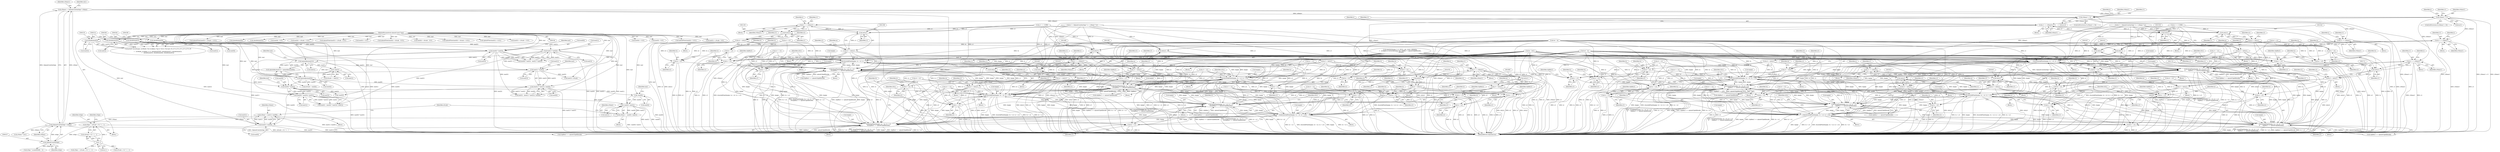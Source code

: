 digraph "0_poppler_9cf2325fb22f812b31858e519411f57747d39bd8_0@integer" {
"1000533" [label="(Call,yShear1 = (SplashCoord)xSign * yShear)"];
"1000535" [label="(Call,(SplashCoord)xSign * yShear)"];
"1000536" [label="(Call,(SplashCoord)xSign)"];
"1000515" [label="(Call,xSign = (xScale < 0) ? -1 : 1)"];
"1000521" [label="(Call,-1)"];
"1000404" [label="(Call,yShear = mat[1] / mat[0])"];
"1000406" [label="(Call,mat[1] / mat[0])"];
"1000387" [label="(Call,mat[1] * mat[2])"];
"1000321" [label="(Call,splashAbs(mat[1]))"];
"1000307" [label="(Call,mat[1] * mat[2])"];
"1000203" [label="(Call,(double)mat[1])"];
"1000111" [label="(MethodParameterIn,SplashCoord *mat)"];
"1000208" [label="(Call,(double)mat[2])"];
"1000386" [label="(Call,(mat[1] * mat[2]) / mat[0])"];
"1000325" [label="(Call,splashAbs(mat[0]))"];
"1000300" [label="(Call,mat[0] * mat[3])"];
"1000198" [label="(Call,(double)mat[0])"];
"1000213" [label="(Call,(double)mat[3])"];
"1000363" [label="(Call,yShear = -mat[0] / mat[1])"];
"1000365" [label="(Call,-mat[0] / mat[1])"];
"1000366" [label="(Call,-mat[0])"];
"1000345" [label="(Call,mat[0] * mat[3])"];
"1000344" [label="(Call,(mat[0] * mat[3]) / mat[1])"];
"1000334" [label="(Call,-mat[1])"];
"1001140" [label="(Call,yShear1 < 0)"];
"1001354" [label="(Call,y1 += yShear1)"];
"1001191" [label="(Call,(int)y1)"];
"1001189" [label="(Call,x2 = (int)y1)"];
"1001325" [label="(Call,drawAAPixel(&pipe, tx + x2, ty + y2))"];
"1001336" [label="(Call,drawPixel(&pipe, tx + x2, ty + y2,\n\t\t\tclipRes2 == splashClipAllInside))"];
"1001565" [label="(Call,drawAAPixel(&pipe, tx + x2, ty + y2))"];
"1001576" [label="(Call,drawPixel(&pipe, tx + x2, ty + y2,\n\t\t\tclipRes2 == splashClipAllInside))"];
"1001812" [label="(Call,drawAAPixel(&pipe, tx + x2, ty + y2))"];
"1001823" [label="(Call,drawPixel(&pipe, tx + x2, ty + y2,\n\t\t\tclipRes2 == splashClipAllInside))"];
"1002069" [label="(Call,drawAAPixel(&pipe, tx + x2, ty + y2))"];
"1002080" [label="(Call,drawPixel(&pipe, tx + x2, ty + y2,\n\t\t\tclipRes2 == splashClipAllInside))"];
"1001328" [label="(Call,tx + x2)"];
"1001339" [label="(Call,tx + x2)"];
"1001205" [label="(Call,(int)y1)"];
"1001203" [label="(Call,y2 = (int)y1)"];
"1001331" [label="(Call,ty + y2)"];
"1001342" [label="(Call,ty + y2)"];
"1001594" [label="(Call,y1 += yShear1)"];
"1001391" [label="(Call,(int)y1)"];
"1001389" [label="(Call,x2 = (int)y1)"];
"1001568" [label="(Call,tx + x2)"];
"1001579" [label="(Call,tx + x2)"];
"1001405" [label="(Call,(int)y1)"];
"1001403" [label="(Call,y2 = (int)y1)"];
"1001571" [label="(Call,ty + y2)"];
"1001582" [label="(Call,ty + y2)"];
"1001841" [label="(Call,y1 += yShear1)"];
"1001630" [label="(Call,(int)y1)"];
"1001628" [label="(Call,x2 = (int)y1)"];
"1001815" [label="(Call,tx + x2)"];
"1001826" [label="(Call,tx + x2)"];
"1001644" [label="(Call,(int)y1)"];
"1001642" [label="(Call,y2 = (int)y1)"];
"1001818" [label="(Call,ty + y2)"];
"1001829" [label="(Call,ty + y2)"];
"1002098" [label="(Call,y1 += yShear1)"];
"1001877" [label="(Call,(int)y1)"];
"1001875" [label="(Call,x2 = (int)y1)"];
"1002072" [label="(Call,tx + x2)"];
"1002083" [label="(Call,tx + x2)"];
"1001891" [label="(Call,(int)y1)"];
"1001889" [label="(Call,y2 = (int)y1)"];
"1002075" [label="(Call,ty + y2)"];
"1002086" [label="(Call,ty + y2)"];
"1002290" [label="(Call,yShear1 < 0)"];
"1002469" [label="(Call,y1 += yShear1)"];
"1002341" [label="(Call,(int)y1)"];
"1002339" [label="(Call,x2 = (int)y1)"];
"1002440" [label="(Call,drawAAPixel(&pipe, tx + x2, ty + y2))"];
"1002451" [label="(Call,drawPixel(&pipe, tx + x2, ty + y2,\n\t\t      clipRes2 == splashClipAllInside))"];
"1002645" [label="(Call,drawAAPixel(&pipe, tx + x2, ty + y2))"];
"1002656" [label="(Call,drawPixel(&pipe, tx + x2, ty + y2,\n\t\t      clipRes2 == splashClipAllInside))"];
"1002857" [label="(Call,drawAAPixel(&pipe, tx + x2, ty + y2))"];
"1002868" [label="(Call,drawPixel(&pipe, tx + x2, ty + y2,\n\t\t      clipRes2 == splashClipAllInside))"];
"1003079" [label="(Call,drawAAPixel(&pipe, tx + x2, ty + y2))"];
"1003090" [label="(Call,drawPixel(&pipe, tx + x2, ty + y2,\n\t\t      clipRes2 == splashClipAllInside))"];
"1002443" [label="(Call,tx + x2)"];
"1002454" [label="(Call,tx + x2)"];
"1002355" [label="(Call,(int)y1)"];
"1002353" [label="(Call,y2 = (int)y1)"];
"1002446" [label="(Call,ty + y2)"];
"1002457" [label="(Call,ty + y2)"];
"1002674" [label="(Call,y1 += yShear1)"];
"1002506" [label="(Call,(int)y1)"];
"1002504" [label="(Call,x2 = (int)y1)"];
"1002648" [label="(Call,tx + x2)"];
"1002659" [label="(Call,tx + x2)"];
"1002520" [label="(Call,(int)y1)"];
"1002518" [label="(Call,y2 = (int)y1)"];
"1002651" [label="(Call,ty + y2)"];
"1002662" [label="(Call,ty + y2)"];
"1002886" [label="(Call,y1 += yShear1)"];
"1002710" [label="(Call,(int)y1)"];
"1002708" [label="(Call,x2 = (int)y1)"];
"1002860" [label="(Call,tx + x2)"];
"1002871" [label="(Call,tx + x2)"];
"1002724" [label="(Call,(int)y1)"];
"1002722" [label="(Call,y2 = (int)y1)"];
"1002863" [label="(Call,ty + y2)"];
"1002874" [label="(Call,ty + y2)"];
"1003108" [label="(Call,y1 += yShear1)"];
"1002922" [label="(Call,(int)y1)"];
"1002920" [label="(Call,x2 = (int)y1)"];
"1003082" [label="(Call,tx + x2)"];
"1003093" [label="(Call,tx + x2)"];
"1002936" [label="(Call,(int)y1)"];
"1002934" [label="(Call,y2 = (int)y1)"];
"1003085" [label="(Call,ty + y2)"];
"1003096" [label="(Call,ty + y2)"];
"1001584" [label="(Identifier,y2)"];
"1000441" [label="(Call,mat[4] + 0.01)"];
"1002074" [label="(Identifier,x2)"];
"1002665" [label="(Call,clipRes2 == splashClipAllInside)"];
"1000472" [label="(Call,mat[5] - 0.01)"];
"1002098" [label="(Call,y1 += yShear1)"];
"1002931" [label="(Call,x2 = x1)"];
"1003071" [label="(Block,)"];
"1002076" [label="(Identifier,ty)"];
"1002319" [label="(Block,)"];
"1002470" [label="(Identifier,y1)"];
"1001633" [label="(Call,y2 = -x1)"];
"1003103" [label="(Identifier,xSrc)"];
"1000345" [label="(Call,mat[0] * mat[3])"];
"1002432" [label="(Block,)"];
"1000415" [label="(Identifier,xScale)"];
"1000208" [label="(Call,(double)mat[2])"];
"1001403" [label="(Call,y2 = (int)y1)"];
"1003110" [label="(Identifier,yShear1)"];
"1002675" [label="(Identifier,y1)"];
"1001595" [label="(Identifier,y1)"];
"1001632" [label="(Identifier,y1)"];
"1002068" [label="(Block,)"];
"1002645" [label="(Call,drawAAPixel(&pipe, tx + x2, ty + y2))"];
"1003098" [label="(Identifier,y2)"];
"1002083" [label="(Call,tx + x2)"];
"1002450" [label="(Block,)"];
"1002649" [label="(Identifier,tx)"];
"1002357" [label="(Identifier,y1)"];
"1001142" [label="(Literal,0)"];
"1001575" [label="(Block,)"];
"1002440" [label="(Call,drawAAPixel(&pipe, tx + x2, ty + y2))"];
"1001331" [label="(Call,ty + y2)"];
"1003090" [label="(Call,drawPixel(&pipe, tx + x2, ty + y2,\n\t\t      clipRes2 == splashClipAllInside))"];
"1000346" [label="(Call,mat[0])"];
"1003096" [label="(Call,ty + y2)"];
"1002887" [label="(Identifier,y1)"];
"1001190" [label="(Identifier,x2)"];
"1002072" [label="(Call,tx + x2)"];
"1002461" [label="(Identifier,clipRes2)"];
"1000215" [label="(Call,mat[3])"];
"1001881" [label="(Identifier,y2)"];
"1002455" [label="(Identifier,tx)"];
"1002669" [label="(Identifier,xSrc)"];
"1001572" [label="(Identifier,ty)"];
"1002515" [label="(Call,x2 = x1)"];
"1003082" [label="(Call,tx + x2)"];
"1000203" [label="(Call,(double)mat[1])"];
"1002350" [label="(Call,x2 = x1)"];
"1001409" [label="(Identifier,m)"];
"1000205" [label="(Call,mat[1])"];
"1001877" [label="(Call,(int)y1)"];
"1001407" [label="(Identifier,y1)"];
"1002344" [label="(Call,y2 = -x1)"];
"1001326" [label="(Call,&pipe)"];
"1001199" [label="(Block,)"];
"1001390" [label="(Identifier,x2)"];
"1001634" [label="(Identifier,y2)"];
"1001564" [label="(Block,)"];
"1001345" [label="(Call,clipRes2 == splashClipAllInside)"];
"1000374" [label="(Block,)"];
"1001389" [label="(Call,x2 = (int)y1)"];
"1000332" [label="(Call,xScale = -mat[1])"];
"1000526" [label="(Call,(yScale < 0) ? -1 : 1)"];
"1003095" [label="(Identifier,x2)"];
"1000311" [label="(Call,mat[2])"];
"1001594" [label="(Call,y1 += yShear1)"];
"1000391" [label="(Call,mat[2])"];
"1000524" [label="(Call,ySign = (yScale < 0) ? -1 : 1)"];
"1002888" [label="(Identifier,yShear1)"];
"1002712" [label="(Identifier,y1)"];
"1001388" [label="(Block,)"];
"1002920" [label="(Call,x2 = (int)y1)"];
"1001203" [label="(Call,y2 = (int)y1)"];
"1003091" [label="(Call,&pipe)"];
"1002900" [label="(Block,)"];
"1002504" [label="(Call,x2 = (int)y1)"];
"1001168" [label="(Identifier,x)"];
"1002443" [label="(Call,tx + x2)"];
"1001648" [label="(Identifier,m)"];
"1000440" [label="(Call,splashFloor(mat[4] + 0.01))"];
"1001195" [label="(Identifier,y2)"];
"1000516" [label="(Identifier,xSign)"];
"1002318" [label="(Identifier,x)"];
"1000352" [label="(Call,mat[1])"];
"1001393" [label="(Identifier,y1)"];
"1002728" [label="(Identifier,m)"];
"1001628" [label="(Call,x2 = (int)y1)"];
"1001880" [label="(Call,y2 = -x1)"];
"1002087" [label="(Identifier,ty)"];
"1002657" [label="(Call,&pipe)"];
"1001828" [label="(Identifier,x2)"];
"1000500" [label="(Call,mat[5] + yScale - 0.01)"];
"1001207" [label="(Identifier,y1)"];
"1002719" [label="(Call,x2 = x1)"];
"1002878" [label="(Identifier,clipRes2)"];
"1000479" [label="(Call,splashFloor(mat[5] + yScale + 0.01))"];
"1002080" [label="(Call,drawPixel(&pipe, tx + x2, ty + y2,\n\t\t\tclipRes2 == splashClipAllInside))"];
"1001608" [label="(Block,)"];
"1002459" [label="(Identifier,y2)"];
"1000213" [label="(Call,(double)mat[3])"];
"1000304" [label="(Call,mat[3])"];
"1001145" [label="(Identifier,y1)"];
"1001841" [label="(Call,y1 += yShear1)"];
"1003087" [label="(Identifier,y2)"];
"1000399" [label="(Call,mat[2] / yScale)"];
"1002509" [label="(Call,y2 = -x1)"];
"1000923" [label="(Call,pipeInit(&pipe, 0, 0, NULL, pix, state->fillAlpha,\n\t   srcAlpha || (vectorAntialias && clipRes != splashClipAllInside),\n\t   gFalse))"];
"1002858" [label="(Call,&pipe)"];
"1002862" [label="(Identifier,x2)"];
"1002445" [label="(Identifier,x2)"];
"1001583" [label="(Identifier,ty)"];
"1000331" [label="(Block,)"];
"1002726" [label="(Identifier,y1)"];
"1001333" [label="(Identifier,y2)"];
"1002093" [label="(Identifier,xSrc)"];
"1000363" [label="(Call,yShear = -mat[0] / mat[1])"];
"1001842" [label="(Identifier,y1)"];
"1000557" [label="(Call,yShear * urx1)"];
"1001128" [label="(Call,y1 = (SplashCoord)ySign * y + yShear * x1)"];
"1002338" [label="(Block,)"];
"1000407" [label="(Call,mat[1])"];
"1002865" [label="(Identifier,y2)"];
"1000325" [label="(Call,splashAbs(mat[0]))"];
"1001341" [label="(Identifier,x2)"];
"1001568" [label="(Call,tx + x2)"];
"1001325" [label="(Call,drawAAPixel(&pipe, tx + x2, ty + y2))"];
"1001890" [label="(Identifier,y2)"];
"1000322" [label="(Call,mat[1])"];
"1002662" [label="(Call,ty + y2)"];
"1002713" [label="(Call,y2 = -x1)"];
"1002653" [label="(Identifier,y2)"];
"1002077" [label="(Identifier,y2)"];
"1002864" [label="(Identifier,ty)"];
"1001573" [label="(Identifier,y2)"];
"1000525" [label="(Identifier,ySign)"];
"1000534" [label="(Identifier,yShear1)"];
"1002899" [label="(Identifier,x)"];
"1002666" [label="(Identifier,clipRes2)"];
"1002663" [label="(Identifier,ty)"];
"1001328" [label="(Call,tx + x2)"];
"1000218" [label="(Call,(double)mat[4])"];
"1000223" [label="(Call,(double)mat[5])"];
"1001579" [label="(Call,tx + x2)"];
"1001885" [label="(Block,)"];
"1001638" [label="(Block,)"];
"1000321" [label="(Call,splashAbs(mat[1]))"];
"1002707" [label="(Block,)"];
"1001585" [label="(Call,clipRes2 == splashClipAllInside)"];
"1002660" [label="(Identifier,tx)"];
"1000536" [label="(Call,(SplashCoord)xSign)"];
"1001330" [label="(Identifier,x2)"];
"1002664" [label="(Identifier,y2)"];
"1001144" [label="(Call,y1 += 0.999)"];
"1001586" [label="(Identifier,clipRes2)"];
"1001139" [label="(ControlStructure,if (yShear1 < 0))"];
"1002088" [label="(Identifier,y2)"];
"1002877" [label="(Call,clipRes2 == splashClipAllInside)"];
"1001368" [label="(Identifier,x)"];
"1002871" [label="(Call,tx + x2)"];
"1001855" [label="(Block,)"];
"1000112" [label="(Block,)"];
"1000539" [label="(Identifier,yShear)"];
"1000375" [label="(Call,xScale = mat[0])"];
"1000334" [label="(Call,-mat[1])"];
"1000421" [label="(Call,mat[4] - 0.01)"];
"1001356" [label="(Identifier,yShear1)"];
"1001204" [label="(Identifier,y2)"];
"1000349" [label="(Call,mat[3])"];
"1002921" [label="(Identifier,x2)"];
"1002940" [label="(Identifier,m)"];
"1001812" [label="(Call,drawAAPixel(&pipe, tx + x2, ty + y2))"];
"1001394" [label="(Call,y2 = -x1)"];
"1003093" [label="(Call,tx + x2)"];
"1002518" [label="(Call,y2 = (int)y1)"];
"1002652" [label="(Identifier,ty)"];
"1001879" [label="(Identifier,y1)"];
"1002648" [label="(Call,tx + x2)"];
"1003089" [label="(Block,)"];
"1002359" [label="(Identifier,m)"];
"1001642" [label="(Call,y2 = (int)y1)"];
"1002441" [label="(Call,&pipe)"];
"1000405" [label="(Identifier,yShear)"];
"1001209" [label="(Identifier,m)"];
"1000198" [label="(Call,(double)mat[0])"];
"1002674" [label="(Call,y1 += yShear1)"];
"1001811" [label="(Block,)"];
"1001607" [label="(Identifier,x)"];
"1001346" [label="(Identifier,clipRes2)"];
"1001404" [label="(Identifier,y2)"];
"1001200" [label="(Call,x2 = x1)"];
"1001891" [label="(Call,(int)y1)"];
"1000370" [label="(Call,mat[1])"];
"1002090" [label="(Identifier,clipRes2)"];
"1000386" [label="(Call,(mat[1] * mat[2]) / mat[0])"];
"1001340" [label="(Identifier,tx)"];
"1002869" [label="(Call,&pipe)"];
"1000299" [label="(Call,mat[0] * mat[3] - mat[1] * mat[2])"];
"1000406" [label="(Call,mat[1] / mat[0])"];
"1001875" [label="(Call,x2 = (int)y1)"];
"1002081" [label="(Call,&pipe)"];
"1002460" [label="(Call,clipRes2 == splashClipAllInside)"];
"1001148" [label="(Identifier,n)"];
"1001189" [label="(Call,x2 = (int)y1)"];
"1002349" [label="(Block,)"];
"1000410" [label="(Call,mat[0])"];
"1003080" [label="(Call,&pipe)"];
"1001399" [label="(Block,)"];
"1002484" [label="(Block,)"];
"1002710" [label="(Call,(int)y1)"];
"1000429" [label="(Call,mat[4] + xScale + 0.01)"];
"1001639" [label="(Call,x2 = x1)"];
"1002100" [label="(Identifier,yShear1)"];
"1002938" [label="(Identifier,y1)"];
"1002290" [label="(Call,yShear1 < 0)"];
"1000522" [label="(Literal,1)"];
"1001405" [label="(Call,(int)y1)"];
"1001400" [label="(Call,x2 = x1)"];
"1002637" [label="(Block,)"];
"1002650" [label="(Identifier,x2)"];
"1002508" [label="(Identifier,y1)"];
"1002886" [label="(Call,y1 += yShear1)"];
"1002341" [label="(Call,(int)y1)"];
"1002339" [label="(Call,x2 = (int)y1)"];
"1002520" [label="(Call,(int)y1)"];
"1001576" [label="(Call,drawPixel(&pipe, tx + x2, ty + y2,\n\t\t\tclipRes2 == splashClipAllInside))"];
"1001630" [label="(Call,(int)y1)"];
"1002687" [label="(Identifier,x)"];
"1001188" [label="(Block,)"];
"1002860" [label="(Call,tx + x2)"];
"1000308" [label="(Call,mat[1])"];
"1001596" [label="(Identifier,yShear1)"];
"1001822" [label="(Block,)"];
"1002930" [label="(Block,)"];
"1001819" [label="(Identifier,ty)"];
"1002863" [label="(Call,ty + y2)"];
"1002458" [label="(Identifier,ty)"];
"1003097" [label="(Identifier,ty)"];
"1002881" [label="(Identifier,xSrc)"];
"1001826" [label="(Call,tx + x2)"];
"1000499" [label="(Call,splashFloor(mat[5] + yScale - 0.01))"];
"1001815" [label="(Call,tx + x2)"];
"1002086" [label="(Call,ty + y2)"];
"1002708" [label="(Call,x2 = (int)y1)"];
"1002510" [label="(Identifier,y2)"];
"1002655" [label="(Block,)"];
"1001191" [label="(Call,(int)y1)"];
"1001577" [label="(Call,&pipe)"];
"1001581" [label="(Identifier,x2)"];
"1003079" [label="(Call,drawAAPixel(&pipe, tx + x2, ty + y2))"];
"1002714" [label="(Identifier,y2)"];
"1001395" [label="(Identifier,y2)"];
"1000404" [label="(Call,yShear = mat[1] / mat[0])"];
"1001629" [label="(Identifier,x2)"];
"1001589" [label="(Identifier,xSrc)"];
"1001566" [label="(Call,&pipe)"];
"1001824" [label="(Call,&pipe)"];
"1000492" [label="(Call,mat[5] + 0.01)"];
"1002661" [label="(Identifier,x2)"];
"1000388" [label="(Call,mat[1])"];
"1000515" [label="(Call,xSign = (xScale < 0) ? -1 : 1)"];
"1002723" [label="(Identifier,y2)"];
"1002718" [label="(Block,)"];
"1000111" [label="(MethodParameterIn,SplashCoord *mat)"];
"1000307" [label="(Call,mat[1] * mat[2])"];
"1001816" [label="(Identifier,tx)"];
"1000365" [label="(Call,-mat[0] / mat[1])"];
"1002294" [label="(Call,y1 += 0.999)"];
"1001817" [label="(Identifier,x2)"];
"1000192" [label="(Call,printf(\"drawImage: srcMode=%d srcAlpha=%d w=%d h=%d mat=[%.2f %.2f %.2f %.2f %.2f %.2f]\n\",\n\t   srcMode, srcAlpha, w, h, (double)mat[0], (double)mat[1], (double)mat[2],\n\t   (double)mat[3], (double)mat[4], (double)mat[5]))"];
"1000460" [label="(Call,tx2 - tx)"];
"1000210" [label="(Call,mat[2])"];
"1002355" [label="(Call,(int)y1)"];
"1003084" [label="(Identifier,x2)"];
"1000344" [label="(Call,(mat[0] * mat[3]) / mat[1])"];
"1000521" [label="(Call,-1)"];
"1000366" [label="(Call,-mat[0])"];
"1001332" [label="(Identifier,ty)"];
"1002073" [label="(Identifier,tx)"];
"1002874" [label="(Call,ty + y2)"];
"1002070" [label="(Call,&pipe)"];
"1001336" [label="(Call,drawPixel(&pipe, tx + x2, ty + y2,\n\t\t\tclipRes2 == splashClipAllInside))"];
"1002926" [label="(Identifier,y2)"];
"1000538" [label="(Identifier,xSign)"];
"1002524" [label="(Identifier,m)"];
"1002651" [label="(Call,ty + y2)"];
"1001565" [label="(Call,drawAAPixel(&pipe, tx + x2, ty + y2))"];
"1002519" [label="(Identifier,y2)"];
"1000327" [label="(Identifier,mat)"];
"1002872" [label="(Identifier,tx)"];
"1000353" [label="(Identifier,mat)"];
"1002868" [label="(Call,drawPixel(&pipe, tx + x2, ty + y2,\n\t\t      clipRes2 == splashClipAllInside))"];
"1003099" [label="(Call,clipRes2 == splashClipAllInside)"];
"1002446" [label="(Call,ty + y2)"];
"1000511" [label="(Call,ty2 - ty)"];
"1001874" [label="(Block,)"];
"1001140" [label="(Call,yShear1 < 0)"];
"1002934" [label="(Call,y2 = (int)y1)"];
"1002849" [label="(Block,)"];
"1003100" [label="(Identifier,clipRes2)"];
"1001843" [label="(Identifier,yShear1)"];
"1000548" [label="(Call,xSign * (scaledWidth - 1))"];
"1002857" [label="(Call,drawAAPixel(&pipe, tx + x2, ty + y2))"];
"1001339" [label="(Call,tx + x2)"];
"1002861" [label="(Identifier,tx)"];
"1000358" [label="(Call,-mat[3])"];
"1003083" [label="(Identifier,tx)"];
"1000535" [label="(Call,(SplashCoord)xSign * yShear)"];
"1002464" [label="(Identifier,xSrc)"];
"1000533" [label="(Call,yShear1 = (SplashCoord)xSign * yShear)"];
"1002919" [label="(Block,)"];
"1002457" [label="(Call,ty + y2)"];
"1001646" [label="(Identifier,y1)"];
"1000371" [label="(Identifier,mat)"];
"1000382" [label="(Call,mat[3] - (mat[1] * mat[2]) / mat[0])"];
"1002503" [label="(Block,)"];
"1001355" [label="(Identifier,y1)"];
"1001832" [label="(Call,clipRes2 == splashClipAllInside)"];
"1002099" [label="(Identifier,y1)"];
"1002506" [label="(Call,(int)y1)"];
"1001569" [label="(Identifier,tx)"];
"1001829" [label="(Call,ty + y2)"];
"1001830" [label="(Identifier,ty)"];
"1001342" [label="(Call,ty + y2)"];
"1000335" [label="(Call,mat[1])"];
"1001369" [label="(Block,)"];
"1001582" [label="(Call,ty + y2)"];
"1000448" [label="(Call,splashFloor(mat[4] + xScale - 0.01))"];
"1002079" [label="(Block,)"];
"1002447" [label="(Identifier,ty)"];
"1001349" [label="(Identifier,xSrc)"];
"1000340" [label="(Call,mat[2] - (mat[0] * mat[3]) / mat[1])"];
"1001644" [label="(Call,(int)y1)"];
"1000309" [label="(Identifier,mat)"];
"1002295" [label="(Identifier,y1)"];
"1002867" [label="(Block,)"];
"1003085" [label="(Call,ty + y2)"];
"1002085" [label="(Identifier,x2)"];
"1002924" [label="(Identifier,y1)"];
"1001324" [label="(Block,)"];
"1000320" [label="(Call,splashAbs(mat[1]) > splashAbs(mat[0]))"];
"1000541" [label="(Identifier,ulx1)"];
"1002688" [label="(Block,)"];
"1001823" [label="(Call,drawPixel(&pipe, tx + x2, ty + y2,\n\t\t\tclipRes2 == splashClipAllInside))"];
"1002345" [label="(Identifier,y2)"];
"1002483" [label="(Identifier,x)"];
"1003094" [label="(Identifier,tx)"];
"1002340" [label="(Identifier,x2)"];
"1002089" [label="(Call,clipRes2 == splashClipAllInside)"];
"1000394" [label="(Call,mat[0])"];
"1001831" [label="(Identifier,y2)"];
"1002659" [label="(Call,tx + x2)"];
"1003109" [label="(Identifier,y1)"];
"1000517" [label="(Call,(xScale < 0) ? -1 : 1)"];
"1001627" [label="(Block,)"];
"1001820" [label="(Identifier,y2)"];
"1002454" [label="(Call,tx + x2)"];
"1001854" [label="(Identifier,x)"];
"1002354" [label="(Identifier,y2)"];
"1002873" [label="(Identifier,x2)"];
"1001169" [label="(Block,)"];
"1002922" [label="(Call,(int)y1)"];
"1001893" [label="(Identifier,y1)"];
"1002452" [label="(Call,&pipe)"];
"1001354" [label="(Call,y1 += yShear1)"];
"1002876" [label="(Identifier,y2)"];
"1000449" [label="(Call,mat[4] + xScale - 0.01)"];
"1002444" [label="(Identifier,tx)"];
"1003118" [label="(MethodReturn,SplashError)"];
"1002505" [label="(Identifier,x2)"];
"1002075" [label="(Call,ty + y2)"];
"1000364" [label="(Identifier,yShear)"];
"1001343" [label="(Identifier,ty)"];
"1001335" [label="(Block,)"];
"1002522" [label="(Identifier,y1)"];
"1000428" [label="(Call,splashFloor(mat[4] + xScale + 0.01))"];
"1000387" [label="(Call,mat[1] * mat[2])"];
"1002069" [label="(Call,drawAAPixel(&pipe, tx + x2, ty + y2))"];
"1001643" [label="(Identifier,y2)"];
"1001889" [label="(Call,y2 = (int)y1)"];
"1001194" [label="(Call,y2 = -x1)"];
"1001895" [label="(Identifier,m)"];
"1002709" [label="(Identifier,x2)"];
"1002291" [label="(Identifier,yShear1)"];
"1002722" [label="(Call,y2 = (int)y1)"];
"1001571" [label="(Call,ty + y2)"];
"1002343" [label="(Identifier,y1)"];
"1002724" [label="(Call,(int)y1)"];
"1002514" [label="(Block,)"];
"1000326" [label="(Call,mat[0])"];
"1002676" [label="(Identifier,yShear1)"];
"1003108" [label="(Call,y1 += yShear1)"];
"1002289" [label="(ControlStructure,if (yShear1 < 0))"];
"1000301" [label="(Call,mat[0])"];
"1001344" [label="(Identifier,y2)"];
"1001205" [label="(Call,(int)y1)"];
"1001833" [label="(Identifier,clipRes2)"];
"1002469" [label="(Call,y1 += yShear1)"];
"1002925" [label="(Call,y2 = -x1)"];
"1002451" [label="(Call,drawPixel(&pipe, tx + x2, ty + y2,\n\t\t      clipRes2 == splashClipAllInside))"];
"1002471" [label="(Identifier,yShear1)"];
"1002646" [label="(Call,&pipe)"];
"1002084" [label="(Identifier,tx)"];
"1001836" [label="(Identifier,xSrc)"];
"1000300" [label="(Call,mat[0] * mat[3])"];
"1001876" [label="(Identifier,x2)"];
"1002448" [label="(Identifier,y2)"];
"1001580" [label="(Identifier,tx)"];
"1000491" [label="(Call,splashFloor(mat[5] + 0.01))"];
"1001818" [label="(Call,ty + y2)"];
"1001337" [label="(Call,&pipe)"];
"1000367" [label="(Call,mat[0])"];
"1002935" [label="(Identifier,y2)"];
"1001827" [label="(Identifier,tx)"];
"1001141" [label="(Identifier,yShear1)"];
"1001193" [label="(Identifier,y1)"];
"1001813" [label="(Call,&pipe)"];
"1003086" [label="(Identifier,ty)"];
"1000200" [label="(Call,mat[0])"];
"1000652" [label="(Call,ty - lrx1)"];
"1002298" [label="(Identifier,n)"];
"1002353" [label="(Call,y2 = (int)y1)"];
"1002456" [label="(Identifier,x2)"];
"1001886" [label="(Call,x2 = x1)"];
"1001329" [label="(Identifier,tx)"];
"1002292" [label="(Literal,0)"];
"1000395" [label="(Identifier,mat)"];
"1000480" [label="(Call,mat[5] + yScale + 0.01)"];
"1001570" [label="(Identifier,x2)"];
"1002936" [label="(Call,(int)y1)"];
"1001391" [label="(Call,(int)y1)"];
"1002656" [label="(Call,drawPixel(&pipe, tx + x2, ty + y2,\n\t\t      clipRes2 == splashClipAllInside))"];
"1002875" [label="(Identifier,ty)"];
"1002278" [label="(Call,y1 = (SplashCoord)ySign * y + yShear * x1)"];
"1000533" -> "1000112"  [label="AST: "];
"1000533" -> "1000535"  [label="CFG: "];
"1000534" -> "1000533"  [label="AST: "];
"1000535" -> "1000533"  [label="AST: "];
"1000541" -> "1000533"  [label="CFG: "];
"1000533" -> "1003118"  [label="DDG: yShear1"];
"1000533" -> "1003118"  [label="DDG: (SplashCoord)xSign * yShear"];
"1000535" -> "1000533"  [label="DDG: (SplashCoord)xSign"];
"1000535" -> "1000533"  [label="DDG: yShear"];
"1000533" -> "1001140"  [label="DDG: yShear1"];
"1000533" -> "1002290"  [label="DDG: yShear1"];
"1000535" -> "1000539"  [label="CFG: "];
"1000536" -> "1000535"  [label="AST: "];
"1000539" -> "1000535"  [label="AST: "];
"1000535" -> "1003118"  [label="DDG: (SplashCoord)xSign"];
"1000536" -> "1000535"  [label="DDG: xSign"];
"1000404" -> "1000535"  [label="DDG: yShear"];
"1000363" -> "1000535"  [label="DDG: yShear"];
"1000535" -> "1000557"  [label="DDG: yShear"];
"1000536" -> "1000538"  [label="CFG: "];
"1000537" -> "1000536"  [label="AST: "];
"1000538" -> "1000536"  [label="AST: "];
"1000539" -> "1000536"  [label="CFG: "];
"1000515" -> "1000536"  [label="DDG: xSign"];
"1000536" -> "1000548"  [label="DDG: xSign"];
"1000515" -> "1000112"  [label="AST: "];
"1000515" -> "1000517"  [label="CFG: "];
"1000516" -> "1000515"  [label="AST: "];
"1000517" -> "1000515"  [label="AST: "];
"1000525" -> "1000515"  [label="CFG: "];
"1000515" -> "1003118"  [label="DDG: (xScale < 0) ? -1 : 1"];
"1000521" -> "1000515"  [label="DDG: 1"];
"1000521" -> "1000517"  [label="AST: "];
"1000521" -> "1000522"  [label="CFG: "];
"1000522" -> "1000521"  [label="AST: "];
"1000517" -> "1000521"  [label="CFG: "];
"1000521" -> "1000517"  [label="DDG: 1"];
"1000521" -> "1000524"  [label="DDG: 1"];
"1000521" -> "1000526"  [label="DDG: 1"];
"1000404" -> "1000374"  [label="AST: "];
"1000404" -> "1000406"  [label="CFG: "];
"1000405" -> "1000404"  [label="AST: "];
"1000406" -> "1000404"  [label="AST: "];
"1000415" -> "1000404"  [label="CFG: "];
"1000404" -> "1003118"  [label="DDG: mat[1] / mat[0]"];
"1000406" -> "1000404"  [label="DDG: mat[1]"];
"1000406" -> "1000404"  [label="DDG: mat[0]"];
"1000406" -> "1000410"  [label="CFG: "];
"1000407" -> "1000406"  [label="AST: "];
"1000410" -> "1000406"  [label="AST: "];
"1000406" -> "1003118"  [label="DDG: mat[1]"];
"1000406" -> "1003118"  [label="DDG: mat[0]"];
"1000387" -> "1000406"  [label="DDG: mat[1]"];
"1000111" -> "1000406"  [label="DDG: mat"];
"1000386" -> "1000406"  [label="DDG: mat[0]"];
"1000387" -> "1000386"  [label="AST: "];
"1000387" -> "1000391"  [label="CFG: "];
"1000388" -> "1000387"  [label="AST: "];
"1000391" -> "1000387"  [label="AST: "];
"1000395" -> "1000387"  [label="CFG: "];
"1000387" -> "1000386"  [label="DDG: mat[1]"];
"1000387" -> "1000386"  [label="DDG: mat[2]"];
"1000321" -> "1000387"  [label="DDG: mat[1]"];
"1000111" -> "1000387"  [label="DDG: mat"];
"1000307" -> "1000387"  [label="DDG: mat[2]"];
"1000387" -> "1000399"  [label="DDG: mat[2]"];
"1000321" -> "1000320"  [label="AST: "];
"1000321" -> "1000322"  [label="CFG: "];
"1000322" -> "1000321"  [label="AST: "];
"1000327" -> "1000321"  [label="CFG: "];
"1000321" -> "1000320"  [label="DDG: mat[1]"];
"1000307" -> "1000321"  [label="DDG: mat[1]"];
"1000111" -> "1000321"  [label="DDG: mat"];
"1000321" -> "1000334"  [label="DDG: mat[1]"];
"1000307" -> "1000299"  [label="AST: "];
"1000307" -> "1000311"  [label="CFG: "];
"1000308" -> "1000307"  [label="AST: "];
"1000311" -> "1000307"  [label="AST: "];
"1000299" -> "1000307"  [label="CFG: "];
"1000307" -> "1003118"  [label="DDG: mat[2]"];
"1000307" -> "1003118"  [label="DDG: mat[1]"];
"1000307" -> "1000299"  [label="DDG: mat[1]"];
"1000307" -> "1000299"  [label="DDG: mat[2]"];
"1000203" -> "1000307"  [label="DDG: mat[1]"];
"1000111" -> "1000307"  [label="DDG: mat"];
"1000208" -> "1000307"  [label="DDG: mat[2]"];
"1000307" -> "1000340"  [label="DDG: mat[2]"];
"1000203" -> "1000192"  [label="AST: "];
"1000203" -> "1000205"  [label="CFG: "];
"1000204" -> "1000203"  [label="AST: "];
"1000205" -> "1000203"  [label="AST: "];
"1000209" -> "1000203"  [label="CFG: "];
"1000203" -> "1003118"  [label="DDG: mat[1]"];
"1000203" -> "1000192"  [label="DDG: mat[1]"];
"1000111" -> "1000203"  [label="DDG: mat"];
"1000111" -> "1000104"  [label="AST: "];
"1000111" -> "1003118"  [label="DDG: mat"];
"1000111" -> "1000198"  [label="DDG: mat"];
"1000111" -> "1000208"  [label="DDG: mat"];
"1000111" -> "1000213"  [label="DDG: mat"];
"1000111" -> "1000218"  [label="DDG: mat"];
"1000111" -> "1000223"  [label="DDG: mat"];
"1000111" -> "1000300"  [label="DDG: mat"];
"1000111" -> "1000325"  [label="DDG: mat"];
"1000111" -> "1000334"  [label="DDG: mat"];
"1000111" -> "1000340"  [label="DDG: mat"];
"1000111" -> "1000345"  [label="DDG: mat"];
"1000111" -> "1000344"  [label="DDG: mat"];
"1000111" -> "1000358"  [label="DDG: mat"];
"1000111" -> "1000366"  [label="DDG: mat"];
"1000111" -> "1000365"  [label="DDG: mat"];
"1000111" -> "1000375"  [label="DDG: mat"];
"1000111" -> "1000382"  [label="DDG: mat"];
"1000111" -> "1000386"  [label="DDG: mat"];
"1000111" -> "1000399"  [label="DDG: mat"];
"1000111" -> "1000421"  [label="DDG: mat"];
"1000111" -> "1000428"  [label="DDG: mat"];
"1000111" -> "1000429"  [label="DDG: mat"];
"1000111" -> "1000440"  [label="DDG: mat"];
"1000111" -> "1000441"  [label="DDG: mat"];
"1000111" -> "1000448"  [label="DDG: mat"];
"1000111" -> "1000449"  [label="DDG: mat"];
"1000111" -> "1000472"  [label="DDG: mat"];
"1000111" -> "1000479"  [label="DDG: mat"];
"1000111" -> "1000480"  [label="DDG: mat"];
"1000111" -> "1000491"  [label="DDG: mat"];
"1000111" -> "1000492"  [label="DDG: mat"];
"1000111" -> "1000499"  [label="DDG: mat"];
"1000111" -> "1000500"  [label="DDG: mat"];
"1000208" -> "1000192"  [label="AST: "];
"1000208" -> "1000210"  [label="CFG: "];
"1000209" -> "1000208"  [label="AST: "];
"1000210" -> "1000208"  [label="AST: "];
"1000214" -> "1000208"  [label="CFG: "];
"1000208" -> "1003118"  [label="DDG: mat[2]"];
"1000208" -> "1000192"  [label="DDG: mat[2]"];
"1000386" -> "1000382"  [label="AST: "];
"1000386" -> "1000394"  [label="CFG: "];
"1000394" -> "1000386"  [label="AST: "];
"1000382" -> "1000386"  [label="CFG: "];
"1000386" -> "1003118"  [label="DDG: mat[1] * mat[2]"];
"1000386" -> "1000382"  [label="DDG: mat[1] * mat[2]"];
"1000386" -> "1000382"  [label="DDG: mat[0]"];
"1000325" -> "1000386"  [label="DDG: mat[0]"];
"1000325" -> "1000320"  [label="AST: "];
"1000325" -> "1000326"  [label="CFG: "];
"1000326" -> "1000325"  [label="AST: "];
"1000320" -> "1000325"  [label="CFG: "];
"1000325" -> "1000320"  [label="DDG: mat[0]"];
"1000300" -> "1000325"  [label="DDG: mat[0]"];
"1000325" -> "1000345"  [label="DDG: mat[0]"];
"1000325" -> "1000375"  [label="DDG: mat[0]"];
"1000300" -> "1000299"  [label="AST: "];
"1000300" -> "1000304"  [label="CFG: "];
"1000301" -> "1000300"  [label="AST: "];
"1000304" -> "1000300"  [label="AST: "];
"1000309" -> "1000300"  [label="CFG: "];
"1000300" -> "1003118"  [label="DDG: mat[3]"];
"1000300" -> "1003118"  [label="DDG: mat[0]"];
"1000300" -> "1000299"  [label="DDG: mat[0]"];
"1000300" -> "1000299"  [label="DDG: mat[3]"];
"1000198" -> "1000300"  [label="DDG: mat[0]"];
"1000213" -> "1000300"  [label="DDG: mat[3]"];
"1000300" -> "1000345"  [label="DDG: mat[3]"];
"1000300" -> "1000382"  [label="DDG: mat[3]"];
"1000198" -> "1000192"  [label="AST: "];
"1000198" -> "1000200"  [label="CFG: "];
"1000199" -> "1000198"  [label="AST: "];
"1000200" -> "1000198"  [label="AST: "];
"1000204" -> "1000198"  [label="CFG: "];
"1000198" -> "1003118"  [label="DDG: mat[0]"];
"1000198" -> "1000192"  [label="DDG: mat[0]"];
"1000213" -> "1000192"  [label="AST: "];
"1000213" -> "1000215"  [label="CFG: "];
"1000214" -> "1000213"  [label="AST: "];
"1000215" -> "1000213"  [label="AST: "];
"1000219" -> "1000213"  [label="CFG: "];
"1000213" -> "1003118"  [label="DDG: mat[3]"];
"1000213" -> "1000192"  [label="DDG: mat[3]"];
"1000363" -> "1000331"  [label="AST: "];
"1000363" -> "1000365"  [label="CFG: "];
"1000364" -> "1000363"  [label="AST: "];
"1000365" -> "1000363"  [label="AST: "];
"1000415" -> "1000363"  [label="CFG: "];
"1000363" -> "1003118"  [label="DDG: -mat[0] / mat[1]"];
"1000365" -> "1000363"  [label="DDG: -mat[0]"];
"1000365" -> "1000363"  [label="DDG: mat[1]"];
"1000365" -> "1000370"  [label="CFG: "];
"1000366" -> "1000365"  [label="AST: "];
"1000370" -> "1000365"  [label="AST: "];
"1000365" -> "1003118"  [label="DDG: mat[1]"];
"1000365" -> "1003118"  [label="DDG: -mat[0]"];
"1000366" -> "1000365"  [label="DDG: mat[0]"];
"1000344" -> "1000365"  [label="DDG: mat[1]"];
"1000366" -> "1000367"  [label="CFG: "];
"1000367" -> "1000366"  [label="AST: "];
"1000371" -> "1000366"  [label="CFG: "];
"1000366" -> "1003118"  [label="DDG: mat[0]"];
"1000345" -> "1000366"  [label="DDG: mat[0]"];
"1000345" -> "1000344"  [label="AST: "];
"1000345" -> "1000349"  [label="CFG: "];
"1000346" -> "1000345"  [label="AST: "];
"1000349" -> "1000345"  [label="AST: "];
"1000353" -> "1000345"  [label="CFG: "];
"1000345" -> "1000344"  [label="DDG: mat[0]"];
"1000345" -> "1000344"  [label="DDG: mat[3]"];
"1000345" -> "1000358"  [label="DDG: mat[3]"];
"1000344" -> "1000340"  [label="AST: "];
"1000344" -> "1000352"  [label="CFG: "];
"1000352" -> "1000344"  [label="AST: "];
"1000340" -> "1000344"  [label="CFG: "];
"1000344" -> "1003118"  [label="DDG: mat[0] * mat[3]"];
"1000344" -> "1000340"  [label="DDG: mat[0] * mat[3]"];
"1000344" -> "1000340"  [label="DDG: mat[1]"];
"1000334" -> "1000344"  [label="DDG: mat[1]"];
"1000334" -> "1000332"  [label="AST: "];
"1000334" -> "1000335"  [label="CFG: "];
"1000335" -> "1000334"  [label="AST: "];
"1000332" -> "1000334"  [label="CFG: "];
"1000334" -> "1000332"  [label="DDG: mat[1]"];
"1001140" -> "1001139"  [label="AST: "];
"1001140" -> "1001142"  [label="CFG: "];
"1001141" -> "1001140"  [label="AST: "];
"1001142" -> "1001140"  [label="AST: "];
"1001145" -> "1001140"  [label="CFG: "];
"1001148" -> "1001140"  [label="CFG: "];
"1001140" -> "1003118"  [label="DDG: yShear1 < 0"];
"1001140" -> "1003118"  [label="DDG: yShear1"];
"1001140" -> "1001354"  [label="DDG: yShear1"];
"1001140" -> "1001594"  [label="DDG: yShear1"];
"1001140" -> "1001841"  [label="DDG: yShear1"];
"1001140" -> "1002098"  [label="DDG: yShear1"];
"1001354" -> "1001169"  [label="AST: "];
"1001354" -> "1001356"  [label="CFG: "];
"1001355" -> "1001354"  [label="AST: "];
"1001356" -> "1001354"  [label="AST: "];
"1001168" -> "1001354"  [label="CFG: "];
"1001354" -> "1003118"  [label="DDG: y1"];
"1001354" -> "1003118"  [label="DDG: yShear1"];
"1001354" -> "1001191"  [label="DDG: y1"];
"1001354" -> "1001205"  [label="DDG: y1"];
"1001205" -> "1001354"  [label="DDG: y1"];
"1001191" -> "1001354"  [label="DDG: y1"];
"1001191" -> "1001189"  [label="AST: "];
"1001191" -> "1001193"  [label="CFG: "];
"1001192" -> "1001191"  [label="AST: "];
"1001193" -> "1001191"  [label="AST: "];
"1001189" -> "1001191"  [label="CFG: "];
"1001191" -> "1001189"  [label="DDG: y1"];
"1001128" -> "1001191"  [label="DDG: y1"];
"1001144" -> "1001191"  [label="DDG: y1"];
"1001189" -> "1001188"  [label="AST: "];
"1001190" -> "1001189"  [label="AST: "];
"1001195" -> "1001189"  [label="CFG: "];
"1001189" -> "1003118"  [label="DDG: x2"];
"1001189" -> "1003118"  [label="DDG: (int)y1"];
"1001189" -> "1001325"  [label="DDG: x2"];
"1001189" -> "1001328"  [label="DDG: x2"];
"1001189" -> "1001336"  [label="DDG: x2"];
"1001189" -> "1001339"  [label="DDG: x2"];
"1001325" -> "1001324"  [label="AST: "];
"1001325" -> "1001331"  [label="CFG: "];
"1001326" -> "1001325"  [label="AST: "];
"1001328" -> "1001325"  [label="AST: "];
"1001331" -> "1001325"  [label="AST: "];
"1001349" -> "1001325"  [label="CFG: "];
"1001325" -> "1003118"  [label="DDG: &pipe"];
"1001325" -> "1003118"  [label="DDG: tx + x2"];
"1001325" -> "1003118"  [label="DDG: drawAAPixel(&pipe, tx + x2, ty + y2)"];
"1001325" -> "1003118"  [label="DDG: ty + y2"];
"1001336" -> "1001325"  [label="DDG: &pipe"];
"1002080" -> "1001325"  [label="DDG: &pipe"];
"1001812" -> "1001325"  [label="DDG: &pipe"];
"1001823" -> "1001325"  [label="DDG: &pipe"];
"1002069" -> "1001325"  [label="DDG: &pipe"];
"1000923" -> "1001325"  [label="DDG: &pipe"];
"1001576" -> "1001325"  [label="DDG: &pipe"];
"1001565" -> "1001325"  [label="DDG: &pipe"];
"1000460" -> "1001325"  [label="DDG: tx"];
"1001200" -> "1001325"  [label="DDG: x2"];
"1000652" -> "1001325"  [label="DDG: ty"];
"1000511" -> "1001325"  [label="DDG: ty"];
"1001203" -> "1001325"  [label="DDG: y2"];
"1001194" -> "1001325"  [label="DDG: y2"];
"1001325" -> "1001336"  [label="DDG: &pipe"];
"1001325" -> "1001565"  [label="DDG: &pipe"];
"1001325" -> "1001576"  [label="DDG: &pipe"];
"1001325" -> "1001812"  [label="DDG: &pipe"];
"1001325" -> "1001823"  [label="DDG: &pipe"];
"1001325" -> "1002069"  [label="DDG: &pipe"];
"1001325" -> "1002080"  [label="DDG: &pipe"];
"1001336" -> "1001335"  [label="AST: "];
"1001336" -> "1001345"  [label="CFG: "];
"1001337" -> "1001336"  [label="AST: "];
"1001339" -> "1001336"  [label="AST: "];
"1001342" -> "1001336"  [label="AST: "];
"1001345" -> "1001336"  [label="AST: "];
"1001349" -> "1001336"  [label="CFG: "];
"1001336" -> "1003118"  [label="DDG: ty + y2"];
"1001336" -> "1003118"  [label="DDG: &pipe"];
"1001336" -> "1003118"  [label="DDG: tx + x2"];
"1001336" -> "1003118"  [label="DDG: drawPixel(&pipe, tx + x2, ty + y2,\n\t\t\tclipRes2 == splashClipAllInside)"];
"1001336" -> "1003118"  [label="DDG: clipRes2 == splashClipAllInside"];
"1002080" -> "1001336"  [label="DDG: &pipe"];
"1001812" -> "1001336"  [label="DDG: &pipe"];
"1001823" -> "1001336"  [label="DDG: &pipe"];
"1002069" -> "1001336"  [label="DDG: &pipe"];
"1000923" -> "1001336"  [label="DDG: &pipe"];
"1001576" -> "1001336"  [label="DDG: &pipe"];
"1001565" -> "1001336"  [label="DDG: &pipe"];
"1000460" -> "1001336"  [label="DDG: tx"];
"1001200" -> "1001336"  [label="DDG: x2"];
"1000652" -> "1001336"  [label="DDG: ty"];
"1000511" -> "1001336"  [label="DDG: ty"];
"1001203" -> "1001336"  [label="DDG: y2"];
"1001194" -> "1001336"  [label="DDG: y2"];
"1001345" -> "1001336"  [label="DDG: clipRes2"];
"1001345" -> "1001336"  [label="DDG: splashClipAllInside"];
"1001336" -> "1001565"  [label="DDG: &pipe"];
"1001336" -> "1001576"  [label="DDG: &pipe"];
"1001336" -> "1001812"  [label="DDG: &pipe"];
"1001336" -> "1001823"  [label="DDG: &pipe"];
"1001336" -> "1002069"  [label="DDG: &pipe"];
"1001336" -> "1002080"  [label="DDG: &pipe"];
"1001565" -> "1001564"  [label="AST: "];
"1001565" -> "1001571"  [label="CFG: "];
"1001566" -> "1001565"  [label="AST: "];
"1001568" -> "1001565"  [label="AST: "];
"1001571" -> "1001565"  [label="AST: "];
"1001589" -> "1001565"  [label="CFG: "];
"1001565" -> "1003118"  [label="DDG: drawAAPixel(&pipe, tx + x2, ty + y2)"];
"1001565" -> "1003118"  [label="DDG: &pipe"];
"1001565" -> "1003118"  [label="DDG: ty + y2"];
"1001565" -> "1003118"  [label="DDG: tx + x2"];
"1002080" -> "1001565"  [label="DDG: &pipe"];
"1001812" -> "1001565"  [label="DDG: &pipe"];
"1001823" -> "1001565"  [label="DDG: &pipe"];
"1002069" -> "1001565"  [label="DDG: &pipe"];
"1000923" -> "1001565"  [label="DDG: &pipe"];
"1001576" -> "1001565"  [label="DDG: &pipe"];
"1000460" -> "1001565"  [label="DDG: tx"];
"1001400" -> "1001565"  [label="DDG: x2"];
"1001389" -> "1001565"  [label="DDG: x2"];
"1000652" -> "1001565"  [label="DDG: ty"];
"1000511" -> "1001565"  [label="DDG: ty"];
"1001403" -> "1001565"  [label="DDG: y2"];
"1001394" -> "1001565"  [label="DDG: y2"];
"1001565" -> "1001576"  [label="DDG: &pipe"];
"1001565" -> "1001812"  [label="DDG: &pipe"];
"1001565" -> "1001823"  [label="DDG: &pipe"];
"1001565" -> "1002069"  [label="DDG: &pipe"];
"1001565" -> "1002080"  [label="DDG: &pipe"];
"1001576" -> "1001575"  [label="AST: "];
"1001576" -> "1001585"  [label="CFG: "];
"1001577" -> "1001576"  [label="AST: "];
"1001579" -> "1001576"  [label="AST: "];
"1001582" -> "1001576"  [label="AST: "];
"1001585" -> "1001576"  [label="AST: "];
"1001589" -> "1001576"  [label="CFG: "];
"1001576" -> "1003118"  [label="DDG: tx + x2"];
"1001576" -> "1003118"  [label="DDG: ty + y2"];
"1001576" -> "1003118"  [label="DDG: drawPixel(&pipe, tx + x2, ty + y2,\n\t\t\tclipRes2 == splashClipAllInside)"];
"1001576" -> "1003118"  [label="DDG: &pipe"];
"1001576" -> "1003118"  [label="DDG: clipRes2 == splashClipAllInside"];
"1002080" -> "1001576"  [label="DDG: &pipe"];
"1001812" -> "1001576"  [label="DDG: &pipe"];
"1001823" -> "1001576"  [label="DDG: &pipe"];
"1002069" -> "1001576"  [label="DDG: &pipe"];
"1000923" -> "1001576"  [label="DDG: &pipe"];
"1000460" -> "1001576"  [label="DDG: tx"];
"1001400" -> "1001576"  [label="DDG: x2"];
"1001389" -> "1001576"  [label="DDG: x2"];
"1000652" -> "1001576"  [label="DDG: ty"];
"1000511" -> "1001576"  [label="DDG: ty"];
"1001403" -> "1001576"  [label="DDG: y2"];
"1001394" -> "1001576"  [label="DDG: y2"];
"1001585" -> "1001576"  [label="DDG: clipRes2"];
"1001585" -> "1001576"  [label="DDG: splashClipAllInside"];
"1001576" -> "1001812"  [label="DDG: &pipe"];
"1001576" -> "1001823"  [label="DDG: &pipe"];
"1001576" -> "1002069"  [label="DDG: &pipe"];
"1001576" -> "1002080"  [label="DDG: &pipe"];
"1001812" -> "1001811"  [label="AST: "];
"1001812" -> "1001818"  [label="CFG: "];
"1001813" -> "1001812"  [label="AST: "];
"1001815" -> "1001812"  [label="AST: "];
"1001818" -> "1001812"  [label="AST: "];
"1001836" -> "1001812"  [label="CFG: "];
"1001812" -> "1003118"  [label="DDG: &pipe"];
"1001812" -> "1003118"  [label="DDG: drawAAPixel(&pipe, tx + x2, ty + y2)"];
"1001812" -> "1003118"  [label="DDG: tx + x2"];
"1001812" -> "1003118"  [label="DDG: ty + y2"];
"1002080" -> "1001812"  [label="DDG: &pipe"];
"1001823" -> "1001812"  [label="DDG: &pipe"];
"1002069" -> "1001812"  [label="DDG: &pipe"];
"1000923" -> "1001812"  [label="DDG: &pipe"];
"1000460" -> "1001812"  [label="DDG: tx"];
"1001639" -> "1001812"  [label="DDG: x2"];
"1001628" -> "1001812"  [label="DDG: x2"];
"1000652" -> "1001812"  [label="DDG: ty"];
"1000511" -> "1001812"  [label="DDG: ty"];
"1001642" -> "1001812"  [label="DDG: y2"];
"1001633" -> "1001812"  [label="DDG: y2"];
"1001812" -> "1001823"  [label="DDG: &pipe"];
"1001812" -> "1002069"  [label="DDG: &pipe"];
"1001812" -> "1002080"  [label="DDG: &pipe"];
"1001823" -> "1001822"  [label="AST: "];
"1001823" -> "1001832"  [label="CFG: "];
"1001824" -> "1001823"  [label="AST: "];
"1001826" -> "1001823"  [label="AST: "];
"1001829" -> "1001823"  [label="AST: "];
"1001832" -> "1001823"  [label="AST: "];
"1001836" -> "1001823"  [label="CFG: "];
"1001823" -> "1003118"  [label="DDG: ty + y2"];
"1001823" -> "1003118"  [label="DDG: drawPixel(&pipe, tx + x2, ty + y2,\n\t\t\tclipRes2 == splashClipAllInside)"];
"1001823" -> "1003118"  [label="DDG: &pipe"];
"1001823" -> "1003118"  [label="DDG: clipRes2 == splashClipAllInside"];
"1001823" -> "1003118"  [label="DDG: tx + x2"];
"1002080" -> "1001823"  [label="DDG: &pipe"];
"1002069" -> "1001823"  [label="DDG: &pipe"];
"1000923" -> "1001823"  [label="DDG: &pipe"];
"1000460" -> "1001823"  [label="DDG: tx"];
"1001639" -> "1001823"  [label="DDG: x2"];
"1001628" -> "1001823"  [label="DDG: x2"];
"1000652" -> "1001823"  [label="DDG: ty"];
"1000511" -> "1001823"  [label="DDG: ty"];
"1001642" -> "1001823"  [label="DDG: y2"];
"1001633" -> "1001823"  [label="DDG: y2"];
"1001832" -> "1001823"  [label="DDG: clipRes2"];
"1001832" -> "1001823"  [label="DDG: splashClipAllInside"];
"1001823" -> "1002069"  [label="DDG: &pipe"];
"1001823" -> "1002080"  [label="DDG: &pipe"];
"1002069" -> "1002068"  [label="AST: "];
"1002069" -> "1002075"  [label="CFG: "];
"1002070" -> "1002069"  [label="AST: "];
"1002072" -> "1002069"  [label="AST: "];
"1002075" -> "1002069"  [label="AST: "];
"1002093" -> "1002069"  [label="CFG: "];
"1002069" -> "1003118"  [label="DDG: tx + x2"];
"1002069" -> "1003118"  [label="DDG: ty + y2"];
"1002069" -> "1003118"  [label="DDG: drawAAPixel(&pipe, tx + x2, ty + y2)"];
"1002069" -> "1003118"  [label="DDG: &pipe"];
"1002080" -> "1002069"  [label="DDG: &pipe"];
"1000923" -> "1002069"  [label="DDG: &pipe"];
"1000460" -> "1002069"  [label="DDG: tx"];
"1001886" -> "1002069"  [label="DDG: x2"];
"1001875" -> "1002069"  [label="DDG: x2"];
"1000652" -> "1002069"  [label="DDG: ty"];
"1000511" -> "1002069"  [label="DDG: ty"];
"1001889" -> "1002069"  [label="DDG: y2"];
"1001880" -> "1002069"  [label="DDG: y2"];
"1002069" -> "1002080"  [label="DDG: &pipe"];
"1002080" -> "1002079"  [label="AST: "];
"1002080" -> "1002089"  [label="CFG: "];
"1002081" -> "1002080"  [label="AST: "];
"1002083" -> "1002080"  [label="AST: "];
"1002086" -> "1002080"  [label="AST: "];
"1002089" -> "1002080"  [label="AST: "];
"1002093" -> "1002080"  [label="CFG: "];
"1002080" -> "1003118"  [label="DDG: &pipe"];
"1002080" -> "1003118"  [label="DDG: tx + x2"];
"1002080" -> "1003118"  [label="DDG: clipRes2 == splashClipAllInside"];
"1002080" -> "1003118"  [label="DDG: drawPixel(&pipe, tx + x2, ty + y2,\n\t\t\tclipRes2 == splashClipAllInside)"];
"1002080" -> "1003118"  [label="DDG: ty + y2"];
"1000923" -> "1002080"  [label="DDG: &pipe"];
"1000460" -> "1002080"  [label="DDG: tx"];
"1001886" -> "1002080"  [label="DDG: x2"];
"1001875" -> "1002080"  [label="DDG: x2"];
"1000652" -> "1002080"  [label="DDG: ty"];
"1000511" -> "1002080"  [label="DDG: ty"];
"1001889" -> "1002080"  [label="DDG: y2"];
"1001880" -> "1002080"  [label="DDG: y2"];
"1002089" -> "1002080"  [label="DDG: clipRes2"];
"1002089" -> "1002080"  [label="DDG: splashClipAllInside"];
"1001328" -> "1001330"  [label="CFG: "];
"1001329" -> "1001328"  [label="AST: "];
"1001330" -> "1001328"  [label="AST: "];
"1001332" -> "1001328"  [label="CFG: "];
"1001328" -> "1003118"  [label="DDG: x2"];
"1001328" -> "1003118"  [label="DDG: tx"];
"1000460" -> "1001328"  [label="DDG: tx"];
"1001200" -> "1001328"  [label="DDG: x2"];
"1001339" -> "1001341"  [label="CFG: "];
"1001340" -> "1001339"  [label="AST: "];
"1001341" -> "1001339"  [label="AST: "];
"1001343" -> "1001339"  [label="CFG: "];
"1001339" -> "1003118"  [label="DDG: x2"];
"1001339" -> "1003118"  [label="DDG: tx"];
"1000460" -> "1001339"  [label="DDG: tx"];
"1001200" -> "1001339"  [label="DDG: x2"];
"1001205" -> "1001203"  [label="AST: "];
"1001205" -> "1001207"  [label="CFG: "];
"1001206" -> "1001205"  [label="AST: "];
"1001207" -> "1001205"  [label="AST: "];
"1001203" -> "1001205"  [label="CFG: "];
"1001205" -> "1001203"  [label="DDG: y1"];
"1001128" -> "1001205"  [label="DDG: y1"];
"1001144" -> "1001205"  [label="DDG: y1"];
"1001203" -> "1001199"  [label="AST: "];
"1001204" -> "1001203"  [label="AST: "];
"1001209" -> "1001203"  [label="CFG: "];
"1001203" -> "1003118"  [label="DDG: (int)y1"];
"1001203" -> "1003118"  [label="DDG: y2"];
"1001203" -> "1001331"  [label="DDG: y2"];
"1001203" -> "1001342"  [label="DDG: y2"];
"1001331" -> "1001333"  [label="CFG: "];
"1001332" -> "1001331"  [label="AST: "];
"1001333" -> "1001331"  [label="AST: "];
"1001331" -> "1003118"  [label="DDG: y2"];
"1001331" -> "1003118"  [label="DDG: ty"];
"1000652" -> "1001331"  [label="DDG: ty"];
"1000511" -> "1001331"  [label="DDG: ty"];
"1001194" -> "1001331"  [label="DDG: y2"];
"1001342" -> "1001344"  [label="CFG: "];
"1001343" -> "1001342"  [label="AST: "];
"1001344" -> "1001342"  [label="AST: "];
"1001346" -> "1001342"  [label="CFG: "];
"1001342" -> "1003118"  [label="DDG: ty"];
"1001342" -> "1003118"  [label="DDG: y2"];
"1000652" -> "1001342"  [label="DDG: ty"];
"1000511" -> "1001342"  [label="DDG: ty"];
"1001194" -> "1001342"  [label="DDG: y2"];
"1001594" -> "1001369"  [label="AST: "];
"1001594" -> "1001596"  [label="CFG: "];
"1001595" -> "1001594"  [label="AST: "];
"1001596" -> "1001594"  [label="AST: "];
"1001368" -> "1001594"  [label="CFG: "];
"1001594" -> "1003118"  [label="DDG: yShear1"];
"1001594" -> "1003118"  [label="DDG: y1"];
"1001594" -> "1001391"  [label="DDG: y1"];
"1001594" -> "1001405"  [label="DDG: y1"];
"1001391" -> "1001594"  [label="DDG: y1"];
"1001405" -> "1001594"  [label="DDG: y1"];
"1001391" -> "1001389"  [label="AST: "];
"1001391" -> "1001393"  [label="CFG: "];
"1001392" -> "1001391"  [label="AST: "];
"1001393" -> "1001391"  [label="AST: "];
"1001389" -> "1001391"  [label="CFG: "];
"1001391" -> "1001389"  [label="DDG: y1"];
"1001128" -> "1001391"  [label="DDG: y1"];
"1001144" -> "1001391"  [label="DDG: y1"];
"1001389" -> "1001388"  [label="AST: "];
"1001390" -> "1001389"  [label="AST: "];
"1001395" -> "1001389"  [label="CFG: "];
"1001389" -> "1003118"  [label="DDG: (int)y1"];
"1001389" -> "1003118"  [label="DDG: x2"];
"1001389" -> "1001568"  [label="DDG: x2"];
"1001389" -> "1001579"  [label="DDG: x2"];
"1001568" -> "1001570"  [label="CFG: "];
"1001569" -> "1001568"  [label="AST: "];
"1001570" -> "1001568"  [label="AST: "];
"1001572" -> "1001568"  [label="CFG: "];
"1001568" -> "1003118"  [label="DDG: tx"];
"1001568" -> "1003118"  [label="DDG: x2"];
"1000460" -> "1001568"  [label="DDG: tx"];
"1001400" -> "1001568"  [label="DDG: x2"];
"1001579" -> "1001581"  [label="CFG: "];
"1001580" -> "1001579"  [label="AST: "];
"1001581" -> "1001579"  [label="AST: "];
"1001583" -> "1001579"  [label="CFG: "];
"1001579" -> "1003118"  [label="DDG: tx"];
"1001579" -> "1003118"  [label="DDG: x2"];
"1000460" -> "1001579"  [label="DDG: tx"];
"1001400" -> "1001579"  [label="DDG: x2"];
"1001405" -> "1001403"  [label="AST: "];
"1001405" -> "1001407"  [label="CFG: "];
"1001406" -> "1001405"  [label="AST: "];
"1001407" -> "1001405"  [label="AST: "];
"1001403" -> "1001405"  [label="CFG: "];
"1001405" -> "1001403"  [label="DDG: y1"];
"1001128" -> "1001405"  [label="DDG: y1"];
"1001144" -> "1001405"  [label="DDG: y1"];
"1001403" -> "1001399"  [label="AST: "];
"1001404" -> "1001403"  [label="AST: "];
"1001409" -> "1001403"  [label="CFG: "];
"1001403" -> "1003118"  [label="DDG: (int)y1"];
"1001403" -> "1003118"  [label="DDG: y2"];
"1001403" -> "1001571"  [label="DDG: y2"];
"1001403" -> "1001582"  [label="DDG: y2"];
"1001571" -> "1001573"  [label="CFG: "];
"1001572" -> "1001571"  [label="AST: "];
"1001573" -> "1001571"  [label="AST: "];
"1001571" -> "1003118"  [label="DDG: y2"];
"1001571" -> "1003118"  [label="DDG: ty"];
"1000652" -> "1001571"  [label="DDG: ty"];
"1000511" -> "1001571"  [label="DDG: ty"];
"1001394" -> "1001571"  [label="DDG: y2"];
"1001582" -> "1001584"  [label="CFG: "];
"1001583" -> "1001582"  [label="AST: "];
"1001584" -> "1001582"  [label="AST: "];
"1001586" -> "1001582"  [label="CFG: "];
"1001582" -> "1003118"  [label="DDG: ty"];
"1001582" -> "1003118"  [label="DDG: y2"];
"1000652" -> "1001582"  [label="DDG: ty"];
"1000511" -> "1001582"  [label="DDG: ty"];
"1001394" -> "1001582"  [label="DDG: y2"];
"1001841" -> "1001608"  [label="AST: "];
"1001841" -> "1001843"  [label="CFG: "];
"1001842" -> "1001841"  [label="AST: "];
"1001843" -> "1001841"  [label="AST: "];
"1001607" -> "1001841"  [label="CFG: "];
"1001841" -> "1003118"  [label="DDG: yShear1"];
"1001841" -> "1003118"  [label="DDG: y1"];
"1001841" -> "1001630"  [label="DDG: y1"];
"1001841" -> "1001644"  [label="DDG: y1"];
"1001644" -> "1001841"  [label="DDG: y1"];
"1001630" -> "1001841"  [label="DDG: y1"];
"1001630" -> "1001628"  [label="AST: "];
"1001630" -> "1001632"  [label="CFG: "];
"1001631" -> "1001630"  [label="AST: "];
"1001632" -> "1001630"  [label="AST: "];
"1001628" -> "1001630"  [label="CFG: "];
"1001630" -> "1001628"  [label="DDG: y1"];
"1001128" -> "1001630"  [label="DDG: y1"];
"1001144" -> "1001630"  [label="DDG: y1"];
"1001628" -> "1001627"  [label="AST: "];
"1001629" -> "1001628"  [label="AST: "];
"1001634" -> "1001628"  [label="CFG: "];
"1001628" -> "1003118"  [label="DDG: x2"];
"1001628" -> "1003118"  [label="DDG: (int)y1"];
"1001628" -> "1001815"  [label="DDG: x2"];
"1001628" -> "1001826"  [label="DDG: x2"];
"1001815" -> "1001817"  [label="CFG: "];
"1001816" -> "1001815"  [label="AST: "];
"1001817" -> "1001815"  [label="AST: "];
"1001819" -> "1001815"  [label="CFG: "];
"1001815" -> "1003118"  [label="DDG: tx"];
"1001815" -> "1003118"  [label="DDG: x2"];
"1000460" -> "1001815"  [label="DDG: tx"];
"1001639" -> "1001815"  [label="DDG: x2"];
"1001826" -> "1001828"  [label="CFG: "];
"1001827" -> "1001826"  [label="AST: "];
"1001828" -> "1001826"  [label="AST: "];
"1001830" -> "1001826"  [label="CFG: "];
"1001826" -> "1003118"  [label="DDG: x2"];
"1001826" -> "1003118"  [label="DDG: tx"];
"1000460" -> "1001826"  [label="DDG: tx"];
"1001639" -> "1001826"  [label="DDG: x2"];
"1001644" -> "1001642"  [label="AST: "];
"1001644" -> "1001646"  [label="CFG: "];
"1001645" -> "1001644"  [label="AST: "];
"1001646" -> "1001644"  [label="AST: "];
"1001642" -> "1001644"  [label="CFG: "];
"1001644" -> "1001642"  [label="DDG: y1"];
"1001128" -> "1001644"  [label="DDG: y1"];
"1001144" -> "1001644"  [label="DDG: y1"];
"1001642" -> "1001638"  [label="AST: "];
"1001643" -> "1001642"  [label="AST: "];
"1001648" -> "1001642"  [label="CFG: "];
"1001642" -> "1003118"  [label="DDG: y2"];
"1001642" -> "1003118"  [label="DDG: (int)y1"];
"1001642" -> "1001818"  [label="DDG: y2"];
"1001642" -> "1001829"  [label="DDG: y2"];
"1001818" -> "1001820"  [label="CFG: "];
"1001819" -> "1001818"  [label="AST: "];
"1001820" -> "1001818"  [label="AST: "];
"1001818" -> "1003118"  [label="DDG: ty"];
"1001818" -> "1003118"  [label="DDG: y2"];
"1000652" -> "1001818"  [label="DDG: ty"];
"1000511" -> "1001818"  [label="DDG: ty"];
"1001633" -> "1001818"  [label="DDG: y2"];
"1001829" -> "1001831"  [label="CFG: "];
"1001830" -> "1001829"  [label="AST: "];
"1001831" -> "1001829"  [label="AST: "];
"1001833" -> "1001829"  [label="CFG: "];
"1001829" -> "1003118"  [label="DDG: ty"];
"1001829" -> "1003118"  [label="DDG: y2"];
"1000652" -> "1001829"  [label="DDG: ty"];
"1000511" -> "1001829"  [label="DDG: ty"];
"1001633" -> "1001829"  [label="DDG: y2"];
"1002098" -> "1001855"  [label="AST: "];
"1002098" -> "1002100"  [label="CFG: "];
"1002099" -> "1002098"  [label="AST: "];
"1002100" -> "1002098"  [label="AST: "];
"1001854" -> "1002098"  [label="CFG: "];
"1002098" -> "1003118"  [label="DDG: yShear1"];
"1002098" -> "1003118"  [label="DDG: y1"];
"1002098" -> "1001877"  [label="DDG: y1"];
"1002098" -> "1001891"  [label="DDG: y1"];
"1001891" -> "1002098"  [label="DDG: y1"];
"1001877" -> "1002098"  [label="DDG: y1"];
"1001877" -> "1001875"  [label="AST: "];
"1001877" -> "1001879"  [label="CFG: "];
"1001878" -> "1001877"  [label="AST: "];
"1001879" -> "1001877"  [label="AST: "];
"1001875" -> "1001877"  [label="CFG: "];
"1001877" -> "1001875"  [label="DDG: y1"];
"1001128" -> "1001877"  [label="DDG: y1"];
"1001144" -> "1001877"  [label="DDG: y1"];
"1001875" -> "1001874"  [label="AST: "];
"1001876" -> "1001875"  [label="AST: "];
"1001881" -> "1001875"  [label="CFG: "];
"1001875" -> "1003118"  [label="DDG: (int)y1"];
"1001875" -> "1003118"  [label="DDG: x2"];
"1001875" -> "1002072"  [label="DDG: x2"];
"1001875" -> "1002083"  [label="DDG: x2"];
"1002072" -> "1002074"  [label="CFG: "];
"1002073" -> "1002072"  [label="AST: "];
"1002074" -> "1002072"  [label="AST: "];
"1002076" -> "1002072"  [label="CFG: "];
"1002072" -> "1003118"  [label="DDG: tx"];
"1002072" -> "1003118"  [label="DDG: x2"];
"1000460" -> "1002072"  [label="DDG: tx"];
"1001886" -> "1002072"  [label="DDG: x2"];
"1002083" -> "1002085"  [label="CFG: "];
"1002084" -> "1002083"  [label="AST: "];
"1002085" -> "1002083"  [label="AST: "];
"1002087" -> "1002083"  [label="CFG: "];
"1002083" -> "1003118"  [label="DDG: x2"];
"1002083" -> "1003118"  [label="DDG: tx"];
"1000460" -> "1002083"  [label="DDG: tx"];
"1001886" -> "1002083"  [label="DDG: x2"];
"1001891" -> "1001889"  [label="AST: "];
"1001891" -> "1001893"  [label="CFG: "];
"1001892" -> "1001891"  [label="AST: "];
"1001893" -> "1001891"  [label="AST: "];
"1001889" -> "1001891"  [label="CFG: "];
"1001891" -> "1001889"  [label="DDG: y1"];
"1001128" -> "1001891"  [label="DDG: y1"];
"1001144" -> "1001891"  [label="DDG: y1"];
"1001889" -> "1001885"  [label="AST: "];
"1001890" -> "1001889"  [label="AST: "];
"1001895" -> "1001889"  [label="CFG: "];
"1001889" -> "1003118"  [label="DDG: y2"];
"1001889" -> "1003118"  [label="DDG: (int)y1"];
"1001889" -> "1002075"  [label="DDG: y2"];
"1001889" -> "1002086"  [label="DDG: y2"];
"1002075" -> "1002077"  [label="CFG: "];
"1002076" -> "1002075"  [label="AST: "];
"1002077" -> "1002075"  [label="AST: "];
"1002075" -> "1003118"  [label="DDG: y2"];
"1002075" -> "1003118"  [label="DDG: ty"];
"1000652" -> "1002075"  [label="DDG: ty"];
"1000511" -> "1002075"  [label="DDG: ty"];
"1001880" -> "1002075"  [label="DDG: y2"];
"1002086" -> "1002088"  [label="CFG: "];
"1002087" -> "1002086"  [label="AST: "];
"1002088" -> "1002086"  [label="AST: "];
"1002090" -> "1002086"  [label="CFG: "];
"1002086" -> "1003118"  [label="DDG: y2"];
"1002086" -> "1003118"  [label="DDG: ty"];
"1000652" -> "1002086"  [label="DDG: ty"];
"1000511" -> "1002086"  [label="DDG: ty"];
"1001880" -> "1002086"  [label="DDG: y2"];
"1002290" -> "1002289"  [label="AST: "];
"1002290" -> "1002292"  [label="CFG: "];
"1002291" -> "1002290"  [label="AST: "];
"1002292" -> "1002290"  [label="AST: "];
"1002295" -> "1002290"  [label="CFG: "];
"1002298" -> "1002290"  [label="CFG: "];
"1002290" -> "1003118"  [label="DDG: yShear1 < 0"];
"1002290" -> "1003118"  [label="DDG: yShear1"];
"1002290" -> "1002469"  [label="DDG: yShear1"];
"1002290" -> "1002674"  [label="DDG: yShear1"];
"1002290" -> "1002886"  [label="DDG: yShear1"];
"1002290" -> "1003108"  [label="DDG: yShear1"];
"1002469" -> "1002319"  [label="AST: "];
"1002469" -> "1002471"  [label="CFG: "];
"1002470" -> "1002469"  [label="AST: "];
"1002471" -> "1002469"  [label="AST: "];
"1002318" -> "1002469"  [label="CFG: "];
"1002469" -> "1003118"  [label="DDG: y1"];
"1002469" -> "1003118"  [label="DDG: yShear1"];
"1002469" -> "1002341"  [label="DDG: y1"];
"1002469" -> "1002355"  [label="DDG: y1"];
"1002341" -> "1002469"  [label="DDG: y1"];
"1002355" -> "1002469"  [label="DDG: y1"];
"1002341" -> "1002339"  [label="AST: "];
"1002341" -> "1002343"  [label="CFG: "];
"1002342" -> "1002341"  [label="AST: "];
"1002343" -> "1002341"  [label="AST: "];
"1002339" -> "1002341"  [label="CFG: "];
"1002341" -> "1002339"  [label="DDG: y1"];
"1002278" -> "1002341"  [label="DDG: y1"];
"1002294" -> "1002341"  [label="DDG: y1"];
"1002339" -> "1002338"  [label="AST: "];
"1002340" -> "1002339"  [label="AST: "];
"1002345" -> "1002339"  [label="CFG: "];
"1002339" -> "1003118"  [label="DDG: (int)y1"];
"1002339" -> "1002440"  [label="DDG: x2"];
"1002339" -> "1002443"  [label="DDG: x2"];
"1002339" -> "1002451"  [label="DDG: x2"];
"1002339" -> "1002454"  [label="DDG: x2"];
"1002440" -> "1002432"  [label="AST: "];
"1002440" -> "1002446"  [label="CFG: "];
"1002441" -> "1002440"  [label="AST: "];
"1002443" -> "1002440"  [label="AST: "];
"1002446" -> "1002440"  [label="AST: "];
"1002464" -> "1002440"  [label="CFG: "];
"1002440" -> "1003118"  [label="DDG: &pipe"];
"1002440" -> "1003118"  [label="DDG: ty + y2"];
"1002440" -> "1003118"  [label="DDG: drawAAPixel(&pipe, tx + x2, ty + y2)"];
"1002440" -> "1003118"  [label="DDG: tx + x2"];
"1002857" -> "1002440"  [label="DDG: &pipe"];
"1003090" -> "1002440"  [label="DDG: &pipe"];
"1002645" -> "1002440"  [label="DDG: &pipe"];
"1002451" -> "1002440"  [label="DDG: &pipe"];
"1002656" -> "1002440"  [label="DDG: &pipe"];
"1000923" -> "1002440"  [label="DDG: &pipe"];
"1003079" -> "1002440"  [label="DDG: &pipe"];
"1002868" -> "1002440"  [label="DDG: &pipe"];
"1000460" -> "1002440"  [label="DDG: tx"];
"1002350" -> "1002440"  [label="DDG: x2"];
"1000652" -> "1002440"  [label="DDG: ty"];
"1000511" -> "1002440"  [label="DDG: ty"];
"1002344" -> "1002440"  [label="DDG: y2"];
"1002353" -> "1002440"  [label="DDG: y2"];
"1002440" -> "1002451"  [label="DDG: &pipe"];
"1002440" -> "1002645"  [label="DDG: &pipe"];
"1002440" -> "1002656"  [label="DDG: &pipe"];
"1002440" -> "1002857"  [label="DDG: &pipe"];
"1002440" -> "1002868"  [label="DDG: &pipe"];
"1002440" -> "1003079"  [label="DDG: &pipe"];
"1002440" -> "1003090"  [label="DDG: &pipe"];
"1002451" -> "1002450"  [label="AST: "];
"1002451" -> "1002460"  [label="CFG: "];
"1002452" -> "1002451"  [label="AST: "];
"1002454" -> "1002451"  [label="AST: "];
"1002457" -> "1002451"  [label="AST: "];
"1002460" -> "1002451"  [label="AST: "];
"1002464" -> "1002451"  [label="CFG: "];
"1002451" -> "1003118"  [label="DDG: drawPixel(&pipe, tx + x2, ty + y2,\n\t\t      clipRes2 == splashClipAllInside)"];
"1002451" -> "1003118"  [label="DDG: tx + x2"];
"1002451" -> "1003118"  [label="DDG: ty + y2"];
"1002451" -> "1003118"  [label="DDG: clipRes2 == splashClipAllInside"];
"1002451" -> "1003118"  [label="DDG: &pipe"];
"1002857" -> "1002451"  [label="DDG: &pipe"];
"1003090" -> "1002451"  [label="DDG: &pipe"];
"1002645" -> "1002451"  [label="DDG: &pipe"];
"1002656" -> "1002451"  [label="DDG: &pipe"];
"1000923" -> "1002451"  [label="DDG: &pipe"];
"1003079" -> "1002451"  [label="DDG: &pipe"];
"1002868" -> "1002451"  [label="DDG: &pipe"];
"1000460" -> "1002451"  [label="DDG: tx"];
"1002350" -> "1002451"  [label="DDG: x2"];
"1000652" -> "1002451"  [label="DDG: ty"];
"1000511" -> "1002451"  [label="DDG: ty"];
"1002344" -> "1002451"  [label="DDG: y2"];
"1002353" -> "1002451"  [label="DDG: y2"];
"1002460" -> "1002451"  [label="DDG: clipRes2"];
"1002460" -> "1002451"  [label="DDG: splashClipAllInside"];
"1002451" -> "1002645"  [label="DDG: &pipe"];
"1002451" -> "1002656"  [label="DDG: &pipe"];
"1002451" -> "1002857"  [label="DDG: &pipe"];
"1002451" -> "1002868"  [label="DDG: &pipe"];
"1002451" -> "1003079"  [label="DDG: &pipe"];
"1002451" -> "1003090"  [label="DDG: &pipe"];
"1002645" -> "1002637"  [label="AST: "];
"1002645" -> "1002651"  [label="CFG: "];
"1002646" -> "1002645"  [label="AST: "];
"1002648" -> "1002645"  [label="AST: "];
"1002651" -> "1002645"  [label="AST: "];
"1002669" -> "1002645"  [label="CFG: "];
"1002645" -> "1003118"  [label="DDG: tx + x2"];
"1002645" -> "1003118"  [label="DDG: ty + y2"];
"1002645" -> "1003118"  [label="DDG: &pipe"];
"1002645" -> "1003118"  [label="DDG: drawAAPixel(&pipe, tx + x2, ty + y2)"];
"1002857" -> "1002645"  [label="DDG: &pipe"];
"1003090" -> "1002645"  [label="DDG: &pipe"];
"1002656" -> "1002645"  [label="DDG: &pipe"];
"1000923" -> "1002645"  [label="DDG: &pipe"];
"1003079" -> "1002645"  [label="DDG: &pipe"];
"1002868" -> "1002645"  [label="DDG: &pipe"];
"1000460" -> "1002645"  [label="DDG: tx"];
"1002515" -> "1002645"  [label="DDG: x2"];
"1002504" -> "1002645"  [label="DDG: x2"];
"1000652" -> "1002645"  [label="DDG: ty"];
"1000511" -> "1002645"  [label="DDG: ty"];
"1002518" -> "1002645"  [label="DDG: y2"];
"1002509" -> "1002645"  [label="DDG: y2"];
"1002645" -> "1002656"  [label="DDG: &pipe"];
"1002645" -> "1002857"  [label="DDG: &pipe"];
"1002645" -> "1002868"  [label="DDG: &pipe"];
"1002645" -> "1003079"  [label="DDG: &pipe"];
"1002645" -> "1003090"  [label="DDG: &pipe"];
"1002656" -> "1002655"  [label="AST: "];
"1002656" -> "1002665"  [label="CFG: "];
"1002657" -> "1002656"  [label="AST: "];
"1002659" -> "1002656"  [label="AST: "];
"1002662" -> "1002656"  [label="AST: "];
"1002665" -> "1002656"  [label="AST: "];
"1002669" -> "1002656"  [label="CFG: "];
"1002656" -> "1003118"  [label="DDG: tx + x2"];
"1002656" -> "1003118"  [label="DDG: drawPixel(&pipe, tx + x2, ty + y2,\n\t\t      clipRes2 == splashClipAllInside)"];
"1002656" -> "1003118"  [label="DDG: ty + y2"];
"1002656" -> "1003118"  [label="DDG: &pipe"];
"1002656" -> "1003118"  [label="DDG: clipRes2 == splashClipAllInside"];
"1002857" -> "1002656"  [label="DDG: &pipe"];
"1003090" -> "1002656"  [label="DDG: &pipe"];
"1000923" -> "1002656"  [label="DDG: &pipe"];
"1003079" -> "1002656"  [label="DDG: &pipe"];
"1002868" -> "1002656"  [label="DDG: &pipe"];
"1000460" -> "1002656"  [label="DDG: tx"];
"1002515" -> "1002656"  [label="DDG: x2"];
"1002504" -> "1002656"  [label="DDG: x2"];
"1000652" -> "1002656"  [label="DDG: ty"];
"1000511" -> "1002656"  [label="DDG: ty"];
"1002518" -> "1002656"  [label="DDG: y2"];
"1002509" -> "1002656"  [label="DDG: y2"];
"1002665" -> "1002656"  [label="DDG: clipRes2"];
"1002665" -> "1002656"  [label="DDG: splashClipAllInside"];
"1002656" -> "1002857"  [label="DDG: &pipe"];
"1002656" -> "1002868"  [label="DDG: &pipe"];
"1002656" -> "1003079"  [label="DDG: &pipe"];
"1002656" -> "1003090"  [label="DDG: &pipe"];
"1002857" -> "1002849"  [label="AST: "];
"1002857" -> "1002863"  [label="CFG: "];
"1002858" -> "1002857"  [label="AST: "];
"1002860" -> "1002857"  [label="AST: "];
"1002863" -> "1002857"  [label="AST: "];
"1002881" -> "1002857"  [label="CFG: "];
"1002857" -> "1003118"  [label="DDG: &pipe"];
"1002857" -> "1003118"  [label="DDG: drawAAPixel(&pipe, tx + x2, ty + y2)"];
"1002857" -> "1003118"  [label="DDG: tx + x2"];
"1002857" -> "1003118"  [label="DDG: ty + y2"];
"1003090" -> "1002857"  [label="DDG: &pipe"];
"1000923" -> "1002857"  [label="DDG: &pipe"];
"1003079" -> "1002857"  [label="DDG: &pipe"];
"1002868" -> "1002857"  [label="DDG: &pipe"];
"1000460" -> "1002857"  [label="DDG: tx"];
"1002708" -> "1002857"  [label="DDG: x2"];
"1002719" -> "1002857"  [label="DDG: x2"];
"1000652" -> "1002857"  [label="DDG: ty"];
"1000511" -> "1002857"  [label="DDG: ty"];
"1002722" -> "1002857"  [label="DDG: y2"];
"1002713" -> "1002857"  [label="DDG: y2"];
"1002857" -> "1002868"  [label="DDG: &pipe"];
"1002857" -> "1003079"  [label="DDG: &pipe"];
"1002857" -> "1003090"  [label="DDG: &pipe"];
"1002868" -> "1002867"  [label="AST: "];
"1002868" -> "1002877"  [label="CFG: "];
"1002869" -> "1002868"  [label="AST: "];
"1002871" -> "1002868"  [label="AST: "];
"1002874" -> "1002868"  [label="AST: "];
"1002877" -> "1002868"  [label="AST: "];
"1002881" -> "1002868"  [label="CFG: "];
"1002868" -> "1003118"  [label="DDG: drawPixel(&pipe, tx + x2, ty + y2,\n\t\t      clipRes2 == splashClipAllInside)"];
"1002868" -> "1003118"  [label="DDG: tx + x2"];
"1002868" -> "1003118"  [label="DDG: clipRes2 == splashClipAllInside"];
"1002868" -> "1003118"  [label="DDG: ty + y2"];
"1002868" -> "1003118"  [label="DDG: &pipe"];
"1003090" -> "1002868"  [label="DDG: &pipe"];
"1000923" -> "1002868"  [label="DDG: &pipe"];
"1003079" -> "1002868"  [label="DDG: &pipe"];
"1000460" -> "1002868"  [label="DDG: tx"];
"1002708" -> "1002868"  [label="DDG: x2"];
"1002719" -> "1002868"  [label="DDG: x2"];
"1000652" -> "1002868"  [label="DDG: ty"];
"1000511" -> "1002868"  [label="DDG: ty"];
"1002722" -> "1002868"  [label="DDG: y2"];
"1002713" -> "1002868"  [label="DDG: y2"];
"1002877" -> "1002868"  [label="DDG: clipRes2"];
"1002877" -> "1002868"  [label="DDG: splashClipAllInside"];
"1002868" -> "1003079"  [label="DDG: &pipe"];
"1002868" -> "1003090"  [label="DDG: &pipe"];
"1003079" -> "1003071"  [label="AST: "];
"1003079" -> "1003085"  [label="CFG: "];
"1003080" -> "1003079"  [label="AST: "];
"1003082" -> "1003079"  [label="AST: "];
"1003085" -> "1003079"  [label="AST: "];
"1003103" -> "1003079"  [label="CFG: "];
"1003079" -> "1003118"  [label="DDG: tx + x2"];
"1003079" -> "1003118"  [label="DDG: &pipe"];
"1003079" -> "1003118"  [label="DDG: ty + y2"];
"1003079" -> "1003118"  [label="DDG: drawAAPixel(&pipe, tx + x2, ty + y2)"];
"1003090" -> "1003079"  [label="DDG: &pipe"];
"1000923" -> "1003079"  [label="DDG: &pipe"];
"1000460" -> "1003079"  [label="DDG: tx"];
"1002920" -> "1003079"  [label="DDG: x2"];
"1002931" -> "1003079"  [label="DDG: x2"];
"1000652" -> "1003079"  [label="DDG: ty"];
"1000511" -> "1003079"  [label="DDG: ty"];
"1002925" -> "1003079"  [label="DDG: y2"];
"1002934" -> "1003079"  [label="DDG: y2"];
"1003079" -> "1003090"  [label="DDG: &pipe"];
"1003090" -> "1003089"  [label="AST: "];
"1003090" -> "1003099"  [label="CFG: "];
"1003091" -> "1003090"  [label="AST: "];
"1003093" -> "1003090"  [label="AST: "];
"1003096" -> "1003090"  [label="AST: "];
"1003099" -> "1003090"  [label="AST: "];
"1003103" -> "1003090"  [label="CFG: "];
"1003090" -> "1003118"  [label="DDG: &pipe"];
"1003090" -> "1003118"  [label="DDG: tx + x2"];
"1003090" -> "1003118"  [label="DDG: drawPixel(&pipe, tx + x2, ty + y2,\n\t\t      clipRes2 == splashClipAllInside)"];
"1003090" -> "1003118"  [label="DDG: clipRes2 == splashClipAllInside"];
"1003090" -> "1003118"  [label="DDG: ty + y2"];
"1000923" -> "1003090"  [label="DDG: &pipe"];
"1000460" -> "1003090"  [label="DDG: tx"];
"1002920" -> "1003090"  [label="DDG: x2"];
"1002931" -> "1003090"  [label="DDG: x2"];
"1000652" -> "1003090"  [label="DDG: ty"];
"1000511" -> "1003090"  [label="DDG: ty"];
"1002925" -> "1003090"  [label="DDG: y2"];
"1002934" -> "1003090"  [label="DDG: y2"];
"1003099" -> "1003090"  [label="DDG: clipRes2"];
"1003099" -> "1003090"  [label="DDG: splashClipAllInside"];
"1002443" -> "1002445"  [label="CFG: "];
"1002444" -> "1002443"  [label="AST: "];
"1002445" -> "1002443"  [label="AST: "];
"1002447" -> "1002443"  [label="CFG: "];
"1002443" -> "1003118"  [label="DDG: x2"];
"1002443" -> "1003118"  [label="DDG: tx"];
"1000460" -> "1002443"  [label="DDG: tx"];
"1002350" -> "1002443"  [label="DDG: x2"];
"1002454" -> "1002456"  [label="CFG: "];
"1002455" -> "1002454"  [label="AST: "];
"1002456" -> "1002454"  [label="AST: "];
"1002458" -> "1002454"  [label="CFG: "];
"1002454" -> "1003118"  [label="DDG: x2"];
"1002454" -> "1003118"  [label="DDG: tx"];
"1000460" -> "1002454"  [label="DDG: tx"];
"1002350" -> "1002454"  [label="DDG: x2"];
"1002355" -> "1002353"  [label="AST: "];
"1002355" -> "1002357"  [label="CFG: "];
"1002356" -> "1002355"  [label="AST: "];
"1002357" -> "1002355"  [label="AST: "];
"1002353" -> "1002355"  [label="CFG: "];
"1002355" -> "1002353"  [label="DDG: y1"];
"1002278" -> "1002355"  [label="DDG: y1"];
"1002294" -> "1002355"  [label="DDG: y1"];
"1002353" -> "1002349"  [label="AST: "];
"1002354" -> "1002353"  [label="AST: "];
"1002359" -> "1002353"  [label="CFG: "];
"1002353" -> "1003118"  [label="DDG: (int)y1"];
"1002353" -> "1002446"  [label="DDG: y2"];
"1002353" -> "1002457"  [label="DDG: y2"];
"1002446" -> "1002448"  [label="CFG: "];
"1002447" -> "1002446"  [label="AST: "];
"1002448" -> "1002446"  [label="AST: "];
"1002446" -> "1003118"  [label="DDG: y2"];
"1002446" -> "1003118"  [label="DDG: ty"];
"1000652" -> "1002446"  [label="DDG: ty"];
"1000511" -> "1002446"  [label="DDG: ty"];
"1002344" -> "1002446"  [label="DDG: y2"];
"1002457" -> "1002459"  [label="CFG: "];
"1002458" -> "1002457"  [label="AST: "];
"1002459" -> "1002457"  [label="AST: "];
"1002461" -> "1002457"  [label="CFG: "];
"1002457" -> "1003118"  [label="DDG: y2"];
"1002457" -> "1003118"  [label="DDG: ty"];
"1000652" -> "1002457"  [label="DDG: ty"];
"1000511" -> "1002457"  [label="DDG: ty"];
"1002344" -> "1002457"  [label="DDG: y2"];
"1002674" -> "1002484"  [label="AST: "];
"1002674" -> "1002676"  [label="CFG: "];
"1002675" -> "1002674"  [label="AST: "];
"1002676" -> "1002674"  [label="AST: "];
"1002483" -> "1002674"  [label="CFG: "];
"1002674" -> "1003118"  [label="DDG: yShear1"];
"1002674" -> "1003118"  [label="DDG: y1"];
"1002674" -> "1002506"  [label="DDG: y1"];
"1002674" -> "1002520"  [label="DDG: y1"];
"1002506" -> "1002674"  [label="DDG: y1"];
"1002520" -> "1002674"  [label="DDG: y1"];
"1002506" -> "1002504"  [label="AST: "];
"1002506" -> "1002508"  [label="CFG: "];
"1002507" -> "1002506"  [label="AST: "];
"1002508" -> "1002506"  [label="AST: "];
"1002504" -> "1002506"  [label="CFG: "];
"1002506" -> "1002504"  [label="DDG: y1"];
"1002278" -> "1002506"  [label="DDG: y1"];
"1002294" -> "1002506"  [label="DDG: y1"];
"1002504" -> "1002503"  [label="AST: "];
"1002505" -> "1002504"  [label="AST: "];
"1002510" -> "1002504"  [label="CFG: "];
"1002504" -> "1003118"  [label="DDG: (int)y1"];
"1002504" -> "1002648"  [label="DDG: x2"];
"1002504" -> "1002659"  [label="DDG: x2"];
"1002648" -> "1002650"  [label="CFG: "];
"1002649" -> "1002648"  [label="AST: "];
"1002650" -> "1002648"  [label="AST: "];
"1002652" -> "1002648"  [label="CFG: "];
"1002648" -> "1003118"  [label="DDG: x2"];
"1002648" -> "1003118"  [label="DDG: tx"];
"1000460" -> "1002648"  [label="DDG: tx"];
"1002515" -> "1002648"  [label="DDG: x2"];
"1002659" -> "1002661"  [label="CFG: "];
"1002660" -> "1002659"  [label="AST: "];
"1002661" -> "1002659"  [label="AST: "];
"1002663" -> "1002659"  [label="CFG: "];
"1002659" -> "1003118"  [label="DDG: x2"];
"1002659" -> "1003118"  [label="DDG: tx"];
"1000460" -> "1002659"  [label="DDG: tx"];
"1002515" -> "1002659"  [label="DDG: x2"];
"1002520" -> "1002518"  [label="AST: "];
"1002520" -> "1002522"  [label="CFG: "];
"1002521" -> "1002520"  [label="AST: "];
"1002522" -> "1002520"  [label="AST: "];
"1002518" -> "1002520"  [label="CFG: "];
"1002520" -> "1002518"  [label="DDG: y1"];
"1002278" -> "1002520"  [label="DDG: y1"];
"1002294" -> "1002520"  [label="DDG: y1"];
"1002518" -> "1002514"  [label="AST: "];
"1002519" -> "1002518"  [label="AST: "];
"1002524" -> "1002518"  [label="CFG: "];
"1002518" -> "1003118"  [label="DDG: (int)y1"];
"1002518" -> "1002651"  [label="DDG: y2"];
"1002518" -> "1002662"  [label="DDG: y2"];
"1002651" -> "1002653"  [label="CFG: "];
"1002652" -> "1002651"  [label="AST: "];
"1002653" -> "1002651"  [label="AST: "];
"1002651" -> "1003118"  [label="DDG: ty"];
"1002651" -> "1003118"  [label="DDG: y2"];
"1000652" -> "1002651"  [label="DDG: ty"];
"1000511" -> "1002651"  [label="DDG: ty"];
"1002509" -> "1002651"  [label="DDG: y2"];
"1002662" -> "1002664"  [label="CFG: "];
"1002663" -> "1002662"  [label="AST: "];
"1002664" -> "1002662"  [label="AST: "];
"1002666" -> "1002662"  [label="CFG: "];
"1002662" -> "1003118"  [label="DDG: y2"];
"1002662" -> "1003118"  [label="DDG: ty"];
"1000652" -> "1002662"  [label="DDG: ty"];
"1000511" -> "1002662"  [label="DDG: ty"];
"1002509" -> "1002662"  [label="DDG: y2"];
"1002886" -> "1002688"  [label="AST: "];
"1002886" -> "1002888"  [label="CFG: "];
"1002887" -> "1002886"  [label="AST: "];
"1002888" -> "1002886"  [label="AST: "];
"1002687" -> "1002886"  [label="CFG: "];
"1002886" -> "1003118"  [label="DDG: yShear1"];
"1002886" -> "1003118"  [label="DDG: y1"];
"1002886" -> "1002710"  [label="DDG: y1"];
"1002886" -> "1002724"  [label="DDG: y1"];
"1002710" -> "1002886"  [label="DDG: y1"];
"1002724" -> "1002886"  [label="DDG: y1"];
"1002710" -> "1002708"  [label="AST: "];
"1002710" -> "1002712"  [label="CFG: "];
"1002711" -> "1002710"  [label="AST: "];
"1002712" -> "1002710"  [label="AST: "];
"1002708" -> "1002710"  [label="CFG: "];
"1002710" -> "1002708"  [label="DDG: y1"];
"1002294" -> "1002710"  [label="DDG: y1"];
"1002278" -> "1002710"  [label="DDG: y1"];
"1002708" -> "1002707"  [label="AST: "];
"1002709" -> "1002708"  [label="AST: "];
"1002714" -> "1002708"  [label="CFG: "];
"1002708" -> "1003118"  [label="DDG: (int)y1"];
"1002708" -> "1002860"  [label="DDG: x2"];
"1002708" -> "1002871"  [label="DDG: x2"];
"1002860" -> "1002862"  [label="CFG: "];
"1002861" -> "1002860"  [label="AST: "];
"1002862" -> "1002860"  [label="AST: "];
"1002864" -> "1002860"  [label="CFG: "];
"1002860" -> "1003118"  [label="DDG: x2"];
"1002860" -> "1003118"  [label="DDG: tx"];
"1000460" -> "1002860"  [label="DDG: tx"];
"1002719" -> "1002860"  [label="DDG: x2"];
"1002871" -> "1002873"  [label="CFG: "];
"1002872" -> "1002871"  [label="AST: "];
"1002873" -> "1002871"  [label="AST: "];
"1002875" -> "1002871"  [label="CFG: "];
"1002871" -> "1003118"  [label="DDG: x2"];
"1002871" -> "1003118"  [label="DDG: tx"];
"1000460" -> "1002871"  [label="DDG: tx"];
"1002719" -> "1002871"  [label="DDG: x2"];
"1002724" -> "1002722"  [label="AST: "];
"1002724" -> "1002726"  [label="CFG: "];
"1002725" -> "1002724"  [label="AST: "];
"1002726" -> "1002724"  [label="AST: "];
"1002722" -> "1002724"  [label="CFG: "];
"1002724" -> "1002722"  [label="DDG: y1"];
"1002294" -> "1002724"  [label="DDG: y1"];
"1002278" -> "1002724"  [label="DDG: y1"];
"1002722" -> "1002718"  [label="AST: "];
"1002723" -> "1002722"  [label="AST: "];
"1002728" -> "1002722"  [label="CFG: "];
"1002722" -> "1003118"  [label="DDG: (int)y1"];
"1002722" -> "1002863"  [label="DDG: y2"];
"1002722" -> "1002874"  [label="DDG: y2"];
"1002863" -> "1002865"  [label="CFG: "];
"1002864" -> "1002863"  [label="AST: "];
"1002865" -> "1002863"  [label="AST: "];
"1002863" -> "1003118"  [label="DDG: ty"];
"1002863" -> "1003118"  [label="DDG: y2"];
"1000652" -> "1002863"  [label="DDG: ty"];
"1000511" -> "1002863"  [label="DDG: ty"];
"1002713" -> "1002863"  [label="DDG: y2"];
"1002874" -> "1002876"  [label="CFG: "];
"1002875" -> "1002874"  [label="AST: "];
"1002876" -> "1002874"  [label="AST: "];
"1002878" -> "1002874"  [label="CFG: "];
"1002874" -> "1003118"  [label="DDG: y2"];
"1002874" -> "1003118"  [label="DDG: ty"];
"1000652" -> "1002874"  [label="DDG: ty"];
"1000511" -> "1002874"  [label="DDG: ty"];
"1002713" -> "1002874"  [label="DDG: y2"];
"1003108" -> "1002900"  [label="AST: "];
"1003108" -> "1003110"  [label="CFG: "];
"1003109" -> "1003108"  [label="AST: "];
"1003110" -> "1003108"  [label="AST: "];
"1002899" -> "1003108"  [label="CFG: "];
"1003108" -> "1003118"  [label="DDG: yShear1"];
"1003108" -> "1003118"  [label="DDG: y1"];
"1003108" -> "1002922"  [label="DDG: y1"];
"1003108" -> "1002936"  [label="DDG: y1"];
"1002922" -> "1003108"  [label="DDG: y1"];
"1002936" -> "1003108"  [label="DDG: y1"];
"1002922" -> "1002920"  [label="AST: "];
"1002922" -> "1002924"  [label="CFG: "];
"1002923" -> "1002922"  [label="AST: "];
"1002924" -> "1002922"  [label="AST: "];
"1002920" -> "1002922"  [label="CFG: "];
"1002922" -> "1002920"  [label="DDG: y1"];
"1002278" -> "1002922"  [label="DDG: y1"];
"1002294" -> "1002922"  [label="DDG: y1"];
"1002920" -> "1002919"  [label="AST: "];
"1002921" -> "1002920"  [label="AST: "];
"1002926" -> "1002920"  [label="CFG: "];
"1002920" -> "1003118"  [label="DDG: (int)y1"];
"1002920" -> "1003082"  [label="DDG: x2"];
"1002920" -> "1003093"  [label="DDG: x2"];
"1003082" -> "1003084"  [label="CFG: "];
"1003083" -> "1003082"  [label="AST: "];
"1003084" -> "1003082"  [label="AST: "];
"1003086" -> "1003082"  [label="CFG: "];
"1003082" -> "1003118"  [label="DDG: tx"];
"1003082" -> "1003118"  [label="DDG: x2"];
"1000460" -> "1003082"  [label="DDG: tx"];
"1002931" -> "1003082"  [label="DDG: x2"];
"1003093" -> "1003095"  [label="CFG: "];
"1003094" -> "1003093"  [label="AST: "];
"1003095" -> "1003093"  [label="AST: "];
"1003097" -> "1003093"  [label="CFG: "];
"1003093" -> "1003118"  [label="DDG: tx"];
"1003093" -> "1003118"  [label="DDG: x2"];
"1000460" -> "1003093"  [label="DDG: tx"];
"1002931" -> "1003093"  [label="DDG: x2"];
"1002936" -> "1002934"  [label="AST: "];
"1002936" -> "1002938"  [label="CFG: "];
"1002937" -> "1002936"  [label="AST: "];
"1002938" -> "1002936"  [label="AST: "];
"1002934" -> "1002936"  [label="CFG: "];
"1002936" -> "1002934"  [label="DDG: y1"];
"1002278" -> "1002936"  [label="DDG: y1"];
"1002294" -> "1002936"  [label="DDG: y1"];
"1002934" -> "1002930"  [label="AST: "];
"1002935" -> "1002934"  [label="AST: "];
"1002940" -> "1002934"  [label="CFG: "];
"1002934" -> "1003118"  [label="DDG: (int)y1"];
"1002934" -> "1003085"  [label="DDG: y2"];
"1002934" -> "1003096"  [label="DDG: y2"];
"1003085" -> "1003087"  [label="CFG: "];
"1003086" -> "1003085"  [label="AST: "];
"1003087" -> "1003085"  [label="AST: "];
"1003085" -> "1003118"  [label="DDG: y2"];
"1003085" -> "1003118"  [label="DDG: ty"];
"1000652" -> "1003085"  [label="DDG: ty"];
"1000511" -> "1003085"  [label="DDG: ty"];
"1002925" -> "1003085"  [label="DDG: y2"];
"1003096" -> "1003098"  [label="CFG: "];
"1003097" -> "1003096"  [label="AST: "];
"1003098" -> "1003096"  [label="AST: "];
"1003100" -> "1003096"  [label="CFG: "];
"1003096" -> "1003118"  [label="DDG: y2"];
"1003096" -> "1003118"  [label="DDG: ty"];
"1000652" -> "1003096"  [label="DDG: ty"];
"1000511" -> "1003096"  [label="DDG: ty"];
"1002925" -> "1003096"  [label="DDG: y2"];
}
